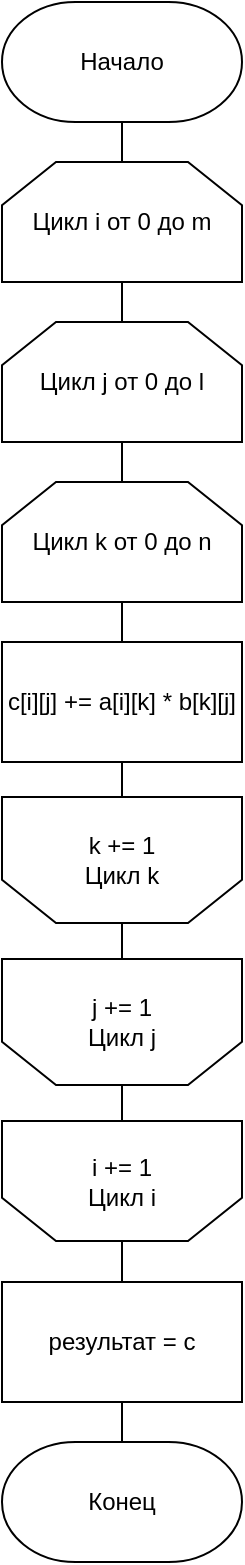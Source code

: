 <mxfile version="11.3.0" type="device" pages="5"><diagram id="vc14F8oyOFTREYLATLyw" name="Page-1"><mxGraphModel dx="1088" dy="771" grid="1" gridSize="10" guides="1" tooltips="1" connect="1" arrows="1" fold="1" page="1" pageScale="1" pageWidth="850" pageHeight="1100" math="0" shadow="0"><root><mxCell id="0"/><mxCell id="1" parent="0"/><mxCell id="3fXTgpEZ_ACCjhVkw5EI-9" style="edgeStyle=orthogonalEdgeStyle;rounded=0;orthogonalLoop=1;jettySize=auto;html=1;entryX=0.5;entryY=0;entryDx=0;entryDy=0;endArrow=none;endFill=0;" parent="1" source="KFCvKu-Nt3kzkuG9zlkp-1" target="3fXTgpEZ_ACCjhVkw5EI-8" edge="1"><mxGeometry relative="1" as="geometry"/></mxCell><mxCell id="KFCvKu-Nt3kzkuG9zlkp-1" value="Начало" style="strokeWidth=1;html=1;shape=mxgraph.flowchart.terminator;whiteSpace=wrap;" parent="1" vertex="1"><mxGeometry x="40" y="20" width="120" height="60" as="geometry"/></mxCell><mxCell id="3fXTgpEZ_ACCjhVkw5EI-24" style="edgeStyle=orthogonalEdgeStyle;rounded=0;orthogonalLoop=1;jettySize=auto;html=1;entryX=0.5;entryY=1;entryDx=0;entryDy=0;endArrow=none;endFill=0;" parent="1" source="3fXTgpEZ_ACCjhVkw5EI-1" target="3fXTgpEZ_ACCjhVkw5EI-16" edge="1"><mxGeometry relative="1" as="geometry"/></mxCell><mxCell id="3fXTgpEZ_ACCjhVkw5EI-1" value="&lt;div&gt;k += 1&lt;/div&gt;&lt;div&gt;Цикл k&lt;br&gt;&lt;/div&gt;" style="shape=loopLimit;align=center;rotation=90;horizontal=0;verticalAlign=middle;fontSize=12;html=1;whiteSpace=wrap;direction=south;size=27;arcSize=25;rounded=0;" parent="1" vertex="1"><mxGeometry x="68.5" y="389" width="63" height="120" as="geometry"/></mxCell><mxCell id="3fXTgpEZ_ACCjhVkw5EI-12" style="edgeStyle=orthogonalEdgeStyle;rounded=0;orthogonalLoop=1;jettySize=auto;html=1;entryX=0.5;entryY=0;entryDx=0;entryDy=0;endArrow=none;endFill=0;" parent="1" source="3fXTgpEZ_ACCjhVkw5EI-8" target="3fXTgpEZ_ACCjhVkw5EI-10" edge="1"><mxGeometry relative="1" as="geometry"/></mxCell><mxCell id="3fXTgpEZ_ACCjhVkw5EI-8" value="Цикл i от 0 до m" style="shape=loopLimit;whiteSpace=wrap;html=1;size=27;arcSize=25;" parent="1" vertex="1"><mxGeometry x="40" y="100" width="120" height="60" as="geometry"/></mxCell><mxCell id="3fXTgpEZ_ACCjhVkw5EI-13" style="edgeStyle=orthogonalEdgeStyle;rounded=0;orthogonalLoop=1;jettySize=auto;html=1;entryX=0.5;entryY=0;entryDx=0;entryDy=0;endArrow=none;endFill=0;" parent="1" source="3fXTgpEZ_ACCjhVkw5EI-10" target="3fXTgpEZ_ACCjhVkw5EI-11" edge="1"><mxGeometry relative="1" as="geometry"/></mxCell><mxCell id="3fXTgpEZ_ACCjhVkw5EI-10" value="Цикл j от 0 до l" style="shape=loopLimit;whiteSpace=wrap;html=1;size=27;arcSize=25;" parent="1" vertex="1"><mxGeometry x="40" y="180" width="120" height="60" as="geometry"/></mxCell><mxCell id="3fXTgpEZ_ACCjhVkw5EI-15" style="edgeStyle=orthogonalEdgeStyle;rounded=0;orthogonalLoop=1;jettySize=auto;html=1;entryX=0.5;entryY=0;entryDx=0;entryDy=0;endArrow=none;endFill=0;" parent="1" source="3fXTgpEZ_ACCjhVkw5EI-11" target="3fXTgpEZ_ACCjhVkw5EI-14" edge="1"><mxGeometry relative="1" as="geometry"/></mxCell><mxCell id="3fXTgpEZ_ACCjhVkw5EI-11" value="Цикл k от 0 до n" style="shape=loopLimit;whiteSpace=wrap;html=1;size=27;arcSize=25;" parent="1" vertex="1"><mxGeometry x="40" y="260" width="120" height="60" as="geometry"/></mxCell><mxCell id="3fXTgpEZ_ACCjhVkw5EI-14" value="c[i][j] += a[i][k] * b[k][j]" style="rounded=0;whiteSpace=wrap;html=1;shadow=0;strokeWidth=1;" parent="1" vertex="1"><mxGeometry x="40" y="340" width="120" height="60" as="geometry"/></mxCell><mxCell id="3fXTgpEZ_ACCjhVkw5EI-25" style="edgeStyle=orthogonalEdgeStyle;rounded=0;orthogonalLoop=1;jettySize=auto;html=1;entryX=0.5;entryY=1;entryDx=0;entryDy=0;endArrow=none;endFill=0;" parent="1" source="3fXTgpEZ_ACCjhVkw5EI-16" target="3fXTgpEZ_ACCjhVkw5EI-17" edge="1"><mxGeometry relative="1" as="geometry"/></mxCell><mxCell id="3fXTgpEZ_ACCjhVkw5EI-16" value="&lt;div&gt;j += 1&lt;/div&gt;&lt;div&gt;Цикл j&lt;br&gt;&lt;/div&gt;" style="shape=loopLimit;align=center;rotation=90;horizontal=0;verticalAlign=middle;fontSize=12;html=1;whiteSpace=wrap;direction=south;size=27;arcSize=25;rounded=0;" parent="1" vertex="1"><mxGeometry x="68.5" y="470" width="63" height="120" as="geometry"/></mxCell><mxCell id="3fXTgpEZ_ACCjhVkw5EI-28" style="edgeStyle=orthogonalEdgeStyle;rounded=0;orthogonalLoop=1;jettySize=auto;html=1;endArrow=none;endFill=0;" parent="1" source="3fXTgpEZ_ACCjhVkw5EI-17" edge="1"><mxGeometry relative="1" as="geometry"><mxPoint x="100" y="650" as="targetPoint"/></mxGeometry></mxCell><mxCell id="3fXTgpEZ_ACCjhVkw5EI-17" value="&lt;div&gt;i += 1&lt;/div&gt;&lt;div&gt;Цикл i&lt;br&gt;&lt;/div&gt;" style="shape=loopLimit;align=center;rotation=90;horizontal=0;verticalAlign=middle;fontSize=12;html=1;whiteSpace=wrap;direction=south;size=27;arcSize=25;rounded=0;" parent="1" vertex="1"><mxGeometry x="70" y="549.5" width="60" height="120" as="geometry"/></mxCell><mxCell id="3fXTgpEZ_ACCjhVkw5EI-23" style="edgeStyle=orthogonalEdgeStyle;rounded=0;orthogonalLoop=1;jettySize=auto;html=1;entryX=0.5;entryY=1;entryDx=0;entryDy=0;endArrow=none;endFill=0;exitX=0.5;exitY=1;exitDx=0;exitDy=0;" parent="1" source="3fXTgpEZ_ACCjhVkw5EI-14" target="3fXTgpEZ_ACCjhVkw5EI-1" edge="1"><mxGeometry relative="1" as="geometry"><mxPoint x="210" y="330" as="sourcePoint"/><mxPoint x="110.111" y="350" as="targetPoint"/></mxGeometry></mxCell><mxCell id="3fXTgpEZ_ACCjhVkw5EI-30" style="edgeStyle=orthogonalEdgeStyle;rounded=0;orthogonalLoop=1;jettySize=auto;html=1;entryX=0.5;entryY=0;entryDx=0;entryDy=0;entryPerimeter=0;endArrow=none;endFill=0;" parent="1" source="3fXTgpEZ_ACCjhVkw5EI-26" target="3fXTgpEZ_ACCjhVkw5EI-29" edge="1"><mxGeometry relative="1" as="geometry"/></mxCell><mxCell id="3fXTgpEZ_ACCjhVkw5EI-26" value="результат = c" style="rounded=0;whiteSpace=wrap;html=1;shadow=0;strokeWidth=1;" parent="1" vertex="1"><mxGeometry x="40" y="660" width="120" height="60" as="geometry"/></mxCell><mxCell id="3fXTgpEZ_ACCjhVkw5EI-29" value="Конец" style="strokeWidth=1;html=1;shape=mxgraph.flowchart.terminator;whiteSpace=wrap;" parent="1" vertex="1"><mxGeometry x="40" y="740" width="120" height="60" as="geometry"/></mxCell></root></mxGraphModel></diagram><diagram id="vKNtUaRj4AGtK91HfqHS" name="Page-2"><mxGraphModel dx="1408" dy="775" grid="1" gridSize="10" guides="1" tooltips="1" connect="1" arrows="1" fold="1" page="1" pageScale="1" pageWidth="850" pageHeight="1100" math="0" shadow="0"><root><mxCell id="XwoJUOEWn7gIpP8NCXeL-0"/><mxCell id="XwoJUOEWn7gIpP8NCXeL-1" parent="XwoJUOEWn7gIpP8NCXeL-0"/><mxCell id="XwoJUOEWn7gIpP8NCXeL-4" style="edgeStyle=orthogonalEdgeStyle;rounded=0;orthogonalLoop=1;jettySize=auto;html=1;entryX=0.5;entryY=0;entryDx=0;entryDy=0;endArrow=none;endFill=0;" parent="XwoJUOEWn7gIpP8NCXeL-1" source="XwoJUOEWn7gIpP8NCXeL-2" target="XwoJUOEWn7gIpP8NCXeL-3" edge="1"><mxGeometry relative="1" as="geometry"/></mxCell><mxCell id="XwoJUOEWn7gIpP8NCXeL-2" value="Начало" style="strokeWidth=1;html=1;shape=mxgraph.flowchart.terminator;whiteSpace=wrap;" parent="XwoJUOEWn7gIpP8NCXeL-1" vertex="1"><mxGeometry x="40" y="20" width="120" height="60" as="geometry"/></mxCell><mxCell id="xb84-nMvv7gPw6MKkTD5-2" style="edgeStyle=orthogonalEdgeStyle;rounded=0;orthogonalLoop=1;jettySize=auto;html=1;entryX=0.5;entryY=0;entryDx=0;entryDy=0;endArrow=none;endFill=0;" parent="XwoJUOEWn7gIpP8NCXeL-1" source="XwoJUOEWn7gIpP8NCXeL-3" target="W1esCvxXo2mYOKRMmpQE-0" edge="1"><mxGeometry relative="1" as="geometry"/></mxCell><mxCell id="XwoJUOEWn7gIpP8NCXeL-3" value="mulH, mulV - массивы нулей длины m и l соотв." style="rounded=0;whiteSpace=wrap;html=1;shadow=0;strokeWidth=1;" parent="XwoJUOEWn7gIpP8NCXeL-1" vertex="1"><mxGeometry x="40" y="100" width="120" height="60" as="geometry"/></mxCell><mxCell id="xb84-nMvv7gPw6MKkTD5-3" style="edgeStyle=orthogonalEdgeStyle;rounded=0;orthogonalLoop=1;jettySize=auto;html=1;entryX=0.5;entryY=0;entryDx=0;entryDy=0;endArrow=none;endFill=0;" parent="XwoJUOEWn7gIpP8NCXeL-1" source="W1esCvxXo2mYOKRMmpQE-0" target="W1esCvxXo2mYOKRMmpQE-1" edge="1"><mxGeometry relative="1" as="geometry"/></mxCell><mxCell id="W1esCvxXo2mYOKRMmpQE-0" value="Цикл i от 0 до m" style="shape=loopLimit;whiteSpace=wrap;html=1;size=27;arcSize=25;" parent="XwoJUOEWn7gIpP8NCXeL-1" vertex="1"><mxGeometry x="40" y="180" width="120" height="60" as="geometry"/></mxCell><mxCell id="xb84-nMvv7gPw6MKkTD5-4" style="edgeStyle=orthogonalEdgeStyle;rounded=0;orthogonalLoop=1;jettySize=auto;html=1;entryX=0.5;entryY=0;entryDx=0;entryDy=0;endArrow=none;endFill=0;" parent="XwoJUOEWn7gIpP8NCXeL-1" source="W1esCvxXo2mYOKRMmpQE-1" target="W1esCvxXo2mYOKRMmpQE-2" edge="1"><mxGeometry relative="1" as="geometry"/></mxCell><mxCell id="W1esCvxXo2mYOKRMmpQE-1" value="Цикл j от 0 до n / 2" style="shape=loopLimit;whiteSpace=wrap;html=1;size=27;arcSize=25;" parent="XwoJUOEWn7gIpP8NCXeL-1" vertex="1"><mxGeometry x="40" y="260" width="120" height="60" as="geometry"/></mxCell><mxCell id="xb84-nMvv7gPw6MKkTD5-5" style="edgeStyle=orthogonalEdgeStyle;rounded=0;orthogonalLoop=1;jettySize=auto;html=1;entryX=0.5;entryY=1;entryDx=0;entryDy=0;endArrow=none;endFill=0;" parent="XwoJUOEWn7gIpP8NCXeL-1" source="W1esCvxXo2mYOKRMmpQE-2" target="xb84-nMvv7gPw6MKkTD5-0" edge="1"><mxGeometry relative="1" as="geometry"/></mxCell><mxCell id="W1esCvxXo2mYOKRMmpQE-2" value="mulH[i] += a[i][j * 2] * a[i][j * 2 + 1]" style="rounded=0;whiteSpace=wrap;html=1;shadow=0;strokeWidth=1;" parent="XwoJUOEWn7gIpP8NCXeL-1" vertex="1"><mxGeometry x="40" y="340" width="120" height="60" as="geometry"/></mxCell><mxCell id="xb84-nMvv7gPw6MKkTD5-6" style="edgeStyle=orthogonalEdgeStyle;rounded=0;orthogonalLoop=1;jettySize=auto;html=1;entryX=0.5;entryY=1;entryDx=0;entryDy=0;endArrow=none;endFill=0;" parent="XwoJUOEWn7gIpP8NCXeL-1" source="xb84-nMvv7gPw6MKkTD5-0" target="xb84-nMvv7gPw6MKkTD5-1" edge="1"><mxGeometry relative="1" as="geometry"/></mxCell><mxCell id="xb84-nMvv7gPw6MKkTD5-0" value="&lt;div&gt;j += 1&lt;/div&gt;&lt;div&gt;Цикл j&lt;br&gt;&lt;/div&gt;" style="shape=loopLimit;align=center;rotation=90;horizontal=0;verticalAlign=middle;fontSize=12;html=1;whiteSpace=wrap;direction=south;size=27;arcSize=25;rounded=0;" parent="XwoJUOEWn7gIpP8NCXeL-1" vertex="1"><mxGeometry x="68.5" y="389" width="63" height="120" as="geometry"/></mxCell><mxCell id="xb84-nMvv7gPw6MKkTD5-8" style="edgeStyle=orthogonalEdgeStyle;rounded=0;orthogonalLoop=1;jettySize=auto;html=1;entryX=0.5;entryY=0;entryDx=0;entryDy=0;entryPerimeter=0;endArrow=none;endFill=0;" parent="XwoJUOEWn7gIpP8NCXeL-1" source="xb84-nMvv7gPw6MKkTD5-1" target="xb84-nMvv7gPw6MKkTD5-7" edge="1"><mxGeometry relative="1" as="geometry"/></mxCell><mxCell id="xb84-nMvv7gPw6MKkTD5-1" value="&lt;div&gt;i += 1&lt;/div&gt;&lt;div&gt;Цикл i&lt;br&gt;&lt;/div&gt;" style="shape=loopLimit;align=center;rotation=90;horizontal=0;verticalAlign=middle;fontSize=12;html=1;whiteSpace=wrap;direction=south;size=27;arcSize=25;rounded=0;" parent="XwoJUOEWn7gIpP8NCXeL-1" vertex="1"><mxGeometry x="68.5" y="470" width="63" height="120" as="geometry"/></mxCell><mxCell id="xb84-nMvv7gPw6MKkTD5-7" value="A" style="strokeWidth=1;html=1;shape=mxgraph.flowchart.start_2;whiteSpace=wrap;shadow=0;" parent="XwoJUOEWn7gIpP8NCXeL-1" vertex="1"><mxGeometry x="85" y="580" width="30" height="30" as="geometry"/></mxCell><mxCell id="xb84-nMvv7gPw6MKkTD5-20" style="edgeStyle=orthogonalEdgeStyle;rounded=0;orthogonalLoop=1;jettySize=auto;html=1;entryX=0.5;entryY=0;entryDx=0;entryDy=0;endArrow=none;endFill=0;" parent="XwoJUOEWn7gIpP8NCXeL-1" source="xb84-nMvv7gPw6MKkTD5-9" target="xb84-nMvv7gPw6MKkTD5-12" edge="1"><mxGeometry relative="1" as="geometry"/></mxCell><mxCell id="xb84-nMvv7gPw6MKkTD5-9" value="A" style="strokeWidth=1;html=1;shape=mxgraph.flowchart.start_2;whiteSpace=wrap;shadow=0;" parent="XwoJUOEWn7gIpP8NCXeL-1" vertex="1"><mxGeometry x="225" y="20" width="30" height="30" as="geometry"/></mxCell><mxCell id="xb84-nMvv7gPw6MKkTD5-11" style="edgeStyle=orthogonalEdgeStyle;rounded=0;orthogonalLoop=1;jettySize=auto;html=1;entryX=0.5;entryY=0;entryDx=0;entryDy=0;endArrow=none;endFill=0;" parent="XwoJUOEWn7gIpP8NCXeL-1" source="xb84-nMvv7gPw6MKkTD5-12" target="xb84-nMvv7gPw6MKkTD5-14" edge="1"><mxGeometry relative="1" as="geometry"/></mxCell><mxCell id="xb84-nMvv7gPw6MKkTD5-12" value="Цикл i от 0 до l" style="shape=loopLimit;whiteSpace=wrap;html=1;size=27;arcSize=25;" parent="XwoJUOEWn7gIpP8NCXeL-1" vertex="1"><mxGeometry x="180" y="70" width="120" height="60" as="geometry"/></mxCell><mxCell id="xb84-nMvv7gPw6MKkTD5-13" style="edgeStyle=orthogonalEdgeStyle;rounded=0;orthogonalLoop=1;jettySize=auto;html=1;entryX=0.5;entryY=0;entryDx=0;entryDy=0;endArrow=none;endFill=0;" parent="XwoJUOEWn7gIpP8NCXeL-1" source="xb84-nMvv7gPw6MKkTD5-14" target="xb84-nMvv7gPw6MKkTD5-16" edge="1"><mxGeometry relative="1" as="geometry"/></mxCell><mxCell id="xb84-nMvv7gPw6MKkTD5-14" value="Цикл j от 0 до n / 2" style="shape=loopLimit;whiteSpace=wrap;html=1;size=27;arcSize=25;" parent="XwoJUOEWn7gIpP8NCXeL-1" vertex="1"><mxGeometry x="180" y="150" width="120" height="60" as="geometry"/></mxCell><mxCell id="xb84-nMvv7gPw6MKkTD5-15" style="edgeStyle=orthogonalEdgeStyle;rounded=0;orthogonalLoop=1;jettySize=auto;html=1;entryX=0.5;entryY=1;entryDx=0;entryDy=0;endArrow=none;endFill=0;" parent="XwoJUOEWn7gIpP8NCXeL-1" source="xb84-nMvv7gPw6MKkTD5-16" target="xb84-nMvv7gPw6MKkTD5-18" edge="1"><mxGeometry relative="1" as="geometry"/></mxCell><mxCell id="xb84-nMvv7gPw6MKkTD5-16" value="mulV[i] += b[j * 2][i] * b[j * 2 + 1][i]" style="rounded=0;whiteSpace=wrap;html=1;shadow=0;strokeWidth=1;" parent="XwoJUOEWn7gIpP8NCXeL-1" vertex="1"><mxGeometry x="180" y="230" width="120" height="60" as="geometry"/></mxCell><mxCell id="xb84-nMvv7gPw6MKkTD5-17" style="edgeStyle=orthogonalEdgeStyle;rounded=0;orthogonalLoop=1;jettySize=auto;html=1;entryX=0.5;entryY=1;entryDx=0;entryDy=0;endArrow=none;endFill=0;" parent="XwoJUOEWn7gIpP8NCXeL-1" source="xb84-nMvv7gPw6MKkTD5-18" target="xb84-nMvv7gPw6MKkTD5-19" edge="1"><mxGeometry relative="1" as="geometry"/></mxCell><mxCell id="xb84-nMvv7gPw6MKkTD5-18" value="&lt;div&gt;j += 1&lt;/div&gt;&lt;div&gt;Цикл j&lt;br&gt;&lt;/div&gt;" style="shape=loopLimit;align=center;rotation=90;horizontal=0;verticalAlign=middle;fontSize=12;html=1;whiteSpace=wrap;direction=south;size=27;arcSize=25;rounded=0;" parent="XwoJUOEWn7gIpP8NCXeL-1" vertex="1"><mxGeometry x="208.5" y="279" width="63" height="120" as="geometry"/></mxCell><mxCell id="xb84-nMvv7gPw6MKkTD5-22" style="edgeStyle=orthogonalEdgeStyle;rounded=0;orthogonalLoop=1;jettySize=auto;html=1;entryX=0.5;entryY=0;entryDx=0;entryDy=0;entryPerimeter=0;endArrow=none;endFill=0;" parent="XwoJUOEWn7gIpP8NCXeL-1" source="xb84-nMvv7gPw6MKkTD5-19" target="xb84-nMvv7gPw6MKkTD5-21" edge="1"><mxGeometry relative="1" as="geometry"/></mxCell><mxCell id="xb84-nMvv7gPw6MKkTD5-19" value="&lt;div&gt;i += 1&lt;/div&gt;&lt;div&gt;Цикл i&lt;br&gt;&lt;/div&gt;" style="shape=loopLimit;align=center;rotation=90;horizontal=0;verticalAlign=middle;fontSize=12;html=1;whiteSpace=wrap;direction=south;size=27;arcSize=25;rounded=0;" parent="XwoJUOEWn7gIpP8NCXeL-1" vertex="1"><mxGeometry x="208.5" y="360" width="63" height="120" as="geometry"/></mxCell><mxCell id="xb84-nMvv7gPw6MKkTD5-21" value="B" style="strokeWidth=1;html=1;shape=mxgraph.flowchart.start_2;whiteSpace=wrap;shadow=0;" parent="XwoJUOEWn7gIpP8NCXeL-1" vertex="1"><mxGeometry x="225" y="470" width="30" height="30" as="geometry"/></mxCell><mxCell id="xb84-nMvv7gPw6MKkTD5-30" style="edgeStyle=orthogonalEdgeStyle;rounded=0;orthogonalLoop=1;jettySize=auto;html=1;endArrow=none;endFill=0;" parent="XwoJUOEWn7gIpP8NCXeL-1" source="xb84-nMvv7gPw6MKkTD5-23" edge="1"><mxGeometry relative="1" as="geometry"><mxPoint x="390" y="60" as="targetPoint"/></mxGeometry></mxCell><mxCell id="xb84-nMvv7gPw6MKkTD5-23" value="B" style="strokeWidth=1;html=1;shape=mxgraph.flowchart.start_2;whiteSpace=wrap;shadow=0;" parent="XwoJUOEWn7gIpP8NCXeL-1" vertex="1"><mxGeometry x="375" y="20" width="30" height="30" as="geometry"/></mxCell><mxCell id="xb84-nMvv7gPw6MKkTD5-25" style="edgeStyle=orthogonalEdgeStyle;rounded=0;orthogonalLoop=1;jettySize=auto;html=1;entryX=0.5;entryY=0;entryDx=0;entryDy=0;endArrow=none;endFill=0;" parent="XwoJUOEWn7gIpP8NCXeL-1" source="xb84-nMvv7gPw6MKkTD5-26" target="xb84-nMvv7gPw6MKkTD5-28" edge="1"><mxGeometry relative="1" as="geometry"/></mxCell><mxCell id="xb84-nMvv7gPw6MKkTD5-26" value="Цикл i от 0 до m" style="shape=loopLimit;whiteSpace=wrap;html=1;size=27;arcSize=25;" parent="XwoJUOEWn7gIpP8NCXeL-1" vertex="1"><mxGeometry x="330" y="70" width="120" height="60" as="geometry"/></mxCell><mxCell id="xb84-nMvv7gPw6MKkTD5-27" style="edgeStyle=orthogonalEdgeStyle;rounded=0;orthogonalLoop=1;jettySize=auto;html=1;entryX=0.5;entryY=0;entryDx=0;entryDy=0;endArrow=none;endFill=0;" parent="XwoJUOEWn7gIpP8NCXeL-1" source="xb84-nMvv7gPw6MKkTD5-28" target="xb84-nMvv7gPw6MKkTD5-29" edge="1"><mxGeometry relative="1" as="geometry"/></mxCell><mxCell id="xb84-nMvv7gPw6MKkTD5-28" value="Цикл j от 0 до l" style="shape=loopLimit;whiteSpace=wrap;html=1;size=27;arcSize=25;" parent="XwoJUOEWn7gIpP8NCXeL-1" vertex="1"><mxGeometry x="330" y="150" width="120" height="60" as="geometry"/></mxCell><mxCell id="OvFG7XqxwnNbNHN9ZpxF-7" style="edgeStyle=orthogonalEdgeStyle;rounded=0;orthogonalLoop=1;jettySize=auto;html=1;entryX=0.494;entryY=-0.055;entryDx=0;entryDy=0;entryPerimeter=0;endArrow=none;endFill=0;" parent="XwoJUOEWn7gIpP8NCXeL-1" source="xb84-nMvv7gPw6MKkTD5-29" target="OvFG7XqxwnNbNHN9ZpxF-0" edge="1"><mxGeometry relative="1" as="geometry"/></mxCell><mxCell id="xb84-nMvv7gPw6MKkTD5-29" value="c[i][j] =&amp;nbsp;&lt;span&gt;-&lt;/span&gt;&lt;span&gt; &lt;/span&gt;&lt;span&gt;mulH[i]&lt;/span&gt;&lt;span&gt; &lt;/span&gt;&lt;span&gt;-&lt;/span&gt;&lt;span&gt; &lt;/span&gt;&lt;span&gt;mulV[j]&lt;/span&gt;" style="rounded=0;whiteSpace=wrap;html=1;shadow=0;strokeWidth=1;" parent="XwoJUOEWn7gIpP8NCXeL-1" vertex="1"><mxGeometry x="330" y="230" width="120" height="60" as="geometry"/></mxCell><mxCell id="OvFG7XqxwnNbNHN9ZpxF-8" style="edgeStyle=orthogonalEdgeStyle;rounded=0;orthogonalLoop=1;jettySize=auto;html=1;entryX=0.5;entryY=0;entryDx=0;entryDy=0;endArrow=none;endFill=0;" parent="XwoJUOEWn7gIpP8NCXeL-1" source="OvFG7XqxwnNbNHN9ZpxF-0" target="OvFG7XqxwnNbNHN9ZpxF-2" edge="1"><mxGeometry relative="1" as="geometry"/></mxCell><mxCell id="OvFG7XqxwnNbNHN9ZpxF-0" value="Цикл k от 0 до&amp;nbsp; &amp;nbsp; &amp;nbsp; &amp;nbsp; &amp;nbsp;(n / 2 - 1)" style="shape=loopLimit;whiteSpace=wrap;html=1;size=27;arcSize=25;" parent="XwoJUOEWn7gIpP8NCXeL-1" vertex="1"><mxGeometry x="330" y="310" width="120" height="60" as="geometry"/></mxCell><mxCell id="OvFG7XqxwnNbNHN9ZpxF-10" style="edgeStyle=orthogonalEdgeStyle;rounded=0;orthogonalLoop=1;jettySize=auto;html=1;entryX=0.5;entryY=1;entryDx=0;entryDy=0;endArrow=none;endFill=0;" parent="XwoJUOEWn7gIpP8NCXeL-1" source="OvFG7XqxwnNbNHN9ZpxF-1" target="OvFG7XqxwnNbNHN9ZpxF-3" edge="1"><mxGeometry relative="1" as="geometry"/></mxCell><mxCell id="OvFG7XqxwnNbNHN9ZpxF-1" value="c[i][j] = tmp" style="rounded=0;whiteSpace=wrap;html=1;shadow=0;strokeWidth=1;" parent="XwoJUOEWn7gIpP8NCXeL-1" vertex="1"><mxGeometry x="330" y="470" width="120" height="60" as="geometry"/></mxCell><mxCell id="OvFG7XqxwnNbNHN9ZpxF-9" style="edgeStyle=orthogonalEdgeStyle;rounded=0;orthogonalLoop=1;jettySize=auto;html=1;entryX=0.5;entryY=0;entryDx=0;entryDy=0;endArrow=none;endFill=0;" parent="XwoJUOEWn7gIpP8NCXeL-1" source="OvFG7XqxwnNbNHN9ZpxF-2" target="OvFG7XqxwnNbNHN9ZpxF-1" edge="1"><mxGeometry relative="1" as="geometry"/></mxCell><mxCell id="OvFG7XqxwnNbNHN9ZpxF-2" value="tmp = c[i][j] + (a[i][k*2]+b[k*2+1][j])*(a[i][k*2+1]+b[k*2][j])" style="rounded=0;whiteSpace=wrap;html=1;shadow=0;strokeWidth=1;" parent="XwoJUOEWn7gIpP8NCXeL-1" vertex="1"><mxGeometry x="330" y="389" width="120" height="60" as="geometry"/></mxCell><mxCell id="OvFG7XqxwnNbNHN9ZpxF-11" style="edgeStyle=orthogonalEdgeStyle;rounded=0;orthogonalLoop=1;jettySize=auto;html=1;entryX=0.5;entryY=1;entryDx=0;entryDy=0;endArrow=none;endFill=0;" parent="XwoJUOEWn7gIpP8NCXeL-1" source="OvFG7XqxwnNbNHN9ZpxF-3" target="OvFG7XqxwnNbNHN9ZpxF-4" edge="1"><mxGeometry relative="1" as="geometry"/></mxCell><mxCell id="OvFG7XqxwnNbNHN9ZpxF-3" value="&lt;div&gt;k += 1&lt;/div&gt;&lt;div&gt;Цикл k&lt;br&gt;&lt;/div&gt;" style="shape=loopLimit;align=center;rotation=90;horizontal=0;verticalAlign=middle;fontSize=12;html=1;whiteSpace=wrap;direction=south;size=27;arcSize=25;rounded=0;" parent="XwoJUOEWn7gIpP8NCXeL-1" vertex="1"><mxGeometry x="358.5" y="520" width="63" height="120" as="geometry"/></mxCell><mxCell id="OvFG7XqxwnNbNHN9ZpxF-12" style="edgeStyle=orthogonalEdgeStyle;rounded=0;orthogonalLoop=1;jettySize=auto;html=1;entryX=0.5;entryY=1;entryDx=0;entryDy=0;endArrow=none;endFill=0;" parent="XwoJUOEWn7gIpP8NCXeL-1" source="OvFG7XqxwnNbNHN9ZpxF-4" target="OvFG7XqxwnNbNHN9ZpxF-5" edge="1"><mxGeometry relative="1" as="geometry"/></mxCell><mxCell id="OvFG7XqxwnNbNHN9ZpxF-4" value="&lt;div&gt;j += 1&lt;/div&gt;&lt;div&gt;Цикл j&lt;br&gt;&lt;/div&gt;" style="shape=loopLimit;align=center;rotation=90;horizontal=0;verticalAlign=middle;fontSize=12;html=1;whiteSpace=wrap;direction=south;size=27;arcSize=25;rounded=0;" parent="XwoJUOEWn7gIpP8NCXeL-1" vertex="1"><mxGeometry x="360" y="600" width="63" height="120" as="geometry"/></mxCell><mxCell id="OvFG7XqxwnNbNHN9ZpxF-14" style="edgeStyle=orthogonalEdgeStyle;rounded=0;orthogonalLoop=1;jettySize=auto;html=1;entryX=0.554;entryY=-0.065;entryDx=0;entryDy=0;entryPerimeter=0;endArrow=none;endFill=0;" parent="XwoJUOEWn7gIpP8NCXeL-1" source="OvFG7XqxwnNbNHN9ZpxF-5" target="OvFG7XqxwnNbNHN9ZpxF-13" edge="1"><mxGeometry relative="1" as="geometry"/></mxCell><mxCell id="OvFG7XqxwnNbNHN9ZpxF-5" value="&lt;div&gt;i += 1&lt;/div&gt;&lt;div&gt;Цикл i&lt;br&gt;&lt;/div&gt;" style="shape=loopLimit;align=center;rotation=90;horizontal=0;verticalAlign=middle;fontSize=12;html=1;whiteSpace=wrap;direction=south;size=27;arcSize=25;rounded=0;" parent="XwoJUOEWn7gIpP8NCXeL-1" vertex="1"><mxGeometry x="362" y="680" width="63" height="120" as="geometry"/></mxCell><mxCell id="OvFG7XqxwnNbNHN9ZpxF-13" value="C" style="strokeWidth=1;html=1;shape=mxgraph.flowchart.start_2;whiteSpace=wrap;shadow=0;" parent="XwoJUOEWn7gIpP8NCXeL-1" vertex="1"><mxGeometry x="378.5" y="790" width="30" height="30" as="geometry"/></mxCell><mxCell id="OvFG7XqxwnNbNHN9ZpxF-18" style="edgeStyle=orthogonalEdgeStyle;rounded=0;orthogonalLoop=1;jettySize=auto;html=1;entryX=0.5;entryY=0;entryDx=0;entryDy=0;entryPerimeter=0;endArrow=none;endFill=0;" parent="XwoJUOEWn7gIpP8NCXeL-1" source="OvFG7XqxwnNbNHN9ZpxF-15" target="OvFG7XqxwnNbNHN9ZpxF-17" edge="1"><mxGeometry relative="1" as="geometry"/></mxCell><mxCell id="OvFG7XqxwnNbNHN9ZpxF-15" value="C" style="strokeWidth=1;html=1;shape=mxgraph.flowchart.start_2;whiteSpace=wrap;shadow=0;" parent="XwoJUOEWn7gIpP8NCXeL-1" vertex="1"><mxGeometry x="515" y="20" width="30" height="30" as="geometry"/></mxCell><mxCell id="OvFG7XqxwnNbNHN9ZpxF-21" style="edgeStyle=orthogonalEdgeStyle;rounded=0;orthogonalLoop=1;jettySize=auto;html=1;entryX=0.5;entryY=0;entryDx=0;entryDy=0;endArrow=none;endFill=0;exitX=1;exitY=0.5;exitDx=0;exitDy=0;exitPerimeter=0;" parent="XwoJUOEWn7gIpP8NCXeL-1" source="OvFG7XqxwnNbNHN9ZpxF-17" target="OvFG7XqxwnNbNHN9ZpxF-20" edge="1"><mxGeometry relative="1" as="geometry"/></mxCell><mxCell id="kdaaJN40lp-KSZLvZ2QS-3" style="edgeStyle=orthogonalEdgeStyle;rounded=0;orthogonalLoop=1;jettySize=auto;html=1;endArrow=none;endFill=0;exitX=0;exitY=0.5;exitDx=0;exitDy=0;exitPerimeter=0;" parent="XwoJUOEWn7gIpP8NCXeL-1" source="OvFG7XqxwnNbNHN9ZpxF-17" edge="1"><mxGeometry relative="1" as="geometry"><mxPoint x="530" y="620" as="targetPoint"/><Array as="points"><mxPoint x="460" y="100"/><mxPoint x="460" y="620"/></Array></mxGeometry></mxCell><mxCell id="OvFG7XqxwnNbNHN9ZpxF-17" value="n % 2 == 1" style="strokeWidth=1;html=1;shape=mxgraph.flowchart.decision;whiteSpace=wrap;shadow=0;" parent="XwoJUOEWn7gIpP8NCXeL-1" vertex="1"><mxGeometry x="470" y="70" width="120" height="60" as="geometry"/></mxCell><mxCell id="OvFG7XqxwnNbNHN9ZpxF-27" style="edgeStyle=orthogonalEdgeStyle;rounded=0;orthogonalLoop=1;jettySize=auto;html=1;endArrow=none;endFill=0;" parent="XwoJUOEWn7gIpP8NCXeL-1" source="OvFG7XqxwnNbNHN9ZpxF-19" edge="1"><mxGeometry relative="1" as="geometry"><mxPoint x="620" y="300" as="targetPoint"/></mxGeometry></mxCell><mxCell id="OvFG7XqxwnNbNHN9ZpxF-19" value="Цикл j от 0 до l" style="shape=loopLimit;whiteSpace=wrap;html=1;size=27;arcSize=25;" parent="XwoJUOEWn7gIpP8NCXeL-1" vertex="1"><mxGeometry x="560" y="230" width="120" height="60" as="geometry"/></mxCell><mxCell id="OvFG7XqxwnNbNHN9ZpxF-22" style="edgeStyle=orthogonalEdgeStyle;rounded=0;orthogonalLoop=1;jettySize=auto;html=1;entryX=0.5;entryY=0;entryDx=0;entryDy=0;endArrow=none;endFill=0;" parent="XwoJUOEWn7gIpP8NCXeL-1" source="OvFG7XqxwnNbNHN9ZpxF-20" target="OvFG7XqxwnNbNHN9ZpxF-19" edge="1"><mxGeometry relative="1" as="geometry"/></mxCell><mxCell id="OvFG7XqxwnNbNHN9ZpxF-20" value="Цикл i от 0 до m" style="shape=loopLimit;whiteSpace=wrap;html=1;size=27;arcSize=25;" parent="XwoJUOEWn7gIpP8NCXeL-1" vertex="1"><mxGeometry x="560" y="150" width="120" height="60" as="geometry"/></mxCell><mxCell id="OvFG7XqxwnNbNHN9ZpxF-29" style="edgeStyle=orthogonalEdgeStyle;rounded=0;orthogonalLoop=1;jettySize=auto;html=1;entryX=0.5;entryY=1;entryDx=0;entryDy=0;endArrow=none;endFill=0;" parent="XwoJUOEWn7gIpP8NCXeL-1" source="OvFG7XqxwnNbNHN9ZpxF-23" target="OvFG7XqxwnNbNHN9ZpxF-25" edge="1"><mxGeometry relative="1" as="geometry"/></mxCell><mxCell id="OvFG7XqxwnNbNHN9ZpxF-23" value="c[i][j] = tmp" style="rounded=0;whiteSpace=wrap;html=1;shadow=0;strokeWidth=1;" parent="XwoJUOEWn7gIpP8NCXeL-1" vertex="1"><mxGeometry x="560" y="390" width="120" height="60" as="geometry"/></mxCell><mxCell id="OvFG7XqxwnNbNHN9ZpxF-28" style="edgeStyle=orthogonalEdgeStyle;rounded=0;orthogonalLoop=1;jettySize=auto;html=1;entryX=0.5;entryY=0;entryDx=0;entryDy=0;endArrow=none;endFill=0;" parent="XwoJUOEWn7gIpP8NCXeL-1" source="OvFG7XqxwnNbNHN9ZpxF-24" target="OvFG7XqxwnNbNHN9ZpxF-23" edge="1"><mxGeometry relative="1" as="geometry"/></mxCell><mxCell id="OvFG7XqxwnNbNHN9ZpxF-24" value="tmp = c[i][j] + a[i][n-1] * b[n-1][j]" style="rounded=0;whiteSpace=wrap;html=1;shadow=0;strokeWidth=1;" parent="XwoJUOEWn7gIpP8NCXeL-1" vertex="1"><mxGeometry x="560" y="310" width="120" height="60" as="geometry"/></mxCell><mxCell id="OvFG7XqxwnNbNHN9ZpxF-30" style="edgeStyle=orthogonalEdgeStyle;rounded=0;orthogonalLoop=1;jettySize=auto;html=1;entryX=0.528;entryY=1.021;entryDx=0;entryDy=0;entryPerimeter=0;endArrow=none;endFill=0;" parent="XwoJUOEWn7gIpP8NCXeL-1" source="OvFG7XqxwnNbNHN9ZpxF-25" target="OvFG7XqxwnNbNHN9ZpxF-26" edge="1"><mxGeometry relative="1" as="geometry"/></mxCell><mxCell id="OvFG7XqxwnNbNHN9ZpxF-25" value="&lt;div&gt;j += 1&lt;/div&gt;&lt;div&gt;Цикл j&lt;br&gt;&lt;/div&gt;" style="shape=loopLimit;align=center;rotation=90;horizontal=0;verticalAlign=middle;fontSize=12;html=1;whiteSpace=wrap;direction=south;size=27;arcSize=25;rounded=0;" parent="XwoJUOEWn7gIpP8NCXeL-1" vertex="1"><mxGeometry x="588.5" y="440" width="63" height="120" as="geometry"/></mxCell><mxCell id="kdaaJN40lp-KSZLvZ2QS-2" style="edgeStyle=orthogonalEdgeStyle;rounded=0;orthogonalLoop=1;jettySize=auto;html=1;entryX=0.5;entryY=0;entryDx=0;entryDy=0;endArrow=classic;endFill=1;exitX=0.5;exitY=0;exitDx=0;exitDy=0;" parent="XwoJUOEWn7gIpP8NCXeL-1" source="OvFG7XqxwnNbNHN9ZpxF-26" target="OvFG7XqxwnNbNHN9ZpxF-31" edge="1"><mxGeometry relative="1" as="geometry"><Array as="points"><mxPoint x="621" y="620"/><mxPoint x="530" y="620"/></Array></mxGeometry></mxCell><mxCell id="OvFG7XqxwnNbNHN9ZpxF-26" value="&lt;div&gt;i += 1&lt;/div&gt;&lt;div&gt;Цикл i&lt;br&gt;&lt;/div&gt;" style="shape=loopLimit;align=center;rotation=90;horizontal=0;verticalAlign=middle;fontSize=12;html=1;whiteSpace=wrap;direction=south;size=27;arcSize=25;rounded=0;" parent="XwoJUOEWn7gIpP8NCXeL-1" vertex="1"><mxGeometry x="590" y="520" width="63" height="120" as="geometry"/></mxCell><mxCell id="kdaaJN40lp-KSZLvZ2QS-1" style="edgeStyle=orthogonalEdgeStyle;rounded=0;orthogonalLoop=1;jettySize=auto;html=1;entryX=0.5;entryY=0;entryDx=0;entryDy=0;entryPerimeter=0;endArrow=none;endFill=0;" parent="XwoJUOEWn7gIpP8NCXeL-1" source="OvFG7XqxwnNbNHN9ZpxF-31" target="kdaaJN40lp-KSZLvZ2QS-0" edge="1"><mxGeometry relative="1" as="geometry"/></mxCell><mxCell id="OvFG7XqxwnNbNHN9ZpxF-31" value="результат = c" style="rounded=0;whiteSpace=wrap;html=1;shadow=0;strokeWidth=1;" parent="XwoJUOEWn7gIpP8NCXeL-1" vertex="1"><mxGeometry x="470" y="630" width="120" height="60" as="geometry"/></mxCell><mxCell id="kdaaJN40lp-KSZLvZ2QS-0" value="Конец" style="strokeWidth=1;html=1;shape=mxgraph.flowchart.terminator;whiteSpace=wrap;" parent="XwoJUOEWn7gIpP8NCXeL-1" vertex="1"><mxGeometry x="470" y="710" width="120" height="60" as="geometry"/></mxCell></root></mxGraphModel></diagram><diagram id="4Me2r4poaeB0IW5na3er" name="Page-3"><mxGraphModel dx="1408" dy="775" grid="1" gridSize="10" guides="1" tooltips="1" connect="1" arrows="1" fold="1" page="1" pageScale="1" pageWidth="850" pageHeight="1100" math="0" shadow="0"><root><mxCell id="YswRuQZU_zzuG8SWS-11-0"/><mxCell id="YswRuQZU_zzuG8SWS-11-1" parent="YswRuQZU_zzuG8SWS-11-0"/><mxCell id="mIyWnxtRGMxgvStDqTd4-0" style="edgeStyle=orthogonalEdgeStyle;rounded=0;orthogonalLoop=1;jettySize=auto;html=1;entryX=0.5;entryY=0;entryDx=0;entryDy=0;endArrow=none;endFill=0;" parent="YswRuQZU_zzuG8SWS-11-1" source="mIyWnxtRGMxgvStDqTd4-1" target="mIyWnxtRGMxgvStDqTd4-3" edge="1"><mxGeometry relative="1" as="geometry"/></mxCell><mxCell id="mIyWnxtRGMxgvStDqTd4-1" value="Начало" style="strokeWidth=1;html=1;shape=mxgraph.flowchart.terminator;whiteSpace=wrap;" parent="YswRuQZU_zzuG8SWS-11-1" vertex="1"><mxGeometry x="40" y="20" width="120" height="60" as="geometry"/></mxCell><mxCell id="mIyWnxtRGMxgvStDqTd4-72" style="edgeStyle=orthogonalEdgeStyle;rounded=0;orthogonalLoop=1;jettySize=auto;html=1;entryX=0.5;entryY=0;entryDx=0;entryDy=0;endArrow=none;endFill=0;" parent="YswRuQZU_zzuG8SWS-11-1" source="mIyWnxtRGMxgvStDqTd4-3" target="mIyWnxtRGMxgvStDqTd4-69" edge="1"><mxGeometry relative="1" as="geometry"/></mxCell><mxCell id="mIyWnxtRGMxgvStDqTd4-3" value="mulH, mulV - массивы нулей длины m и l соотв." style="rounded=0;whiteSpace=wrap;html=1;shadow=0;strokeWidth=1;" parent="YswRuQZU_zzuG8SWS-11-1" vertex="1"><mxGeometry x="40" y="100" width="120" height="60" as="geometry"/></mxCell><mxCell id="mIyWnxtRGMxgvStDqTd4-4" style="edgeStyle=orthogonalEdgeStyle;rounded=0;orthogonalLoop=1;jettySize=auto;html=1;entryX=0.5;entryY=0;entryDx=0;entryDy=0;endArrow=none;endFill=0;" parent="YswRuQZU_zzuG8SWS-11-1" source="mIyWnxtRGMxgvStDqTd4-5" target="mIyWnxtRGMxgvStDqTd4-7" edge="1"><mxGeometry relative="1" as="geometry"/></mxCell><mxCell id="mIyWnxtRGMxgvStDqTd4-5" value="Цикл i от 0 до m" style="shape=loopLimit;whiteSpace=wrap;html=1;size=27;arcSize=25;" parent="YswRuQZU_zzuG8SWS-11-1" vertex="1"><mxGeometry x="40" y="260" width="120" height="60" as="geometry"/></mxCell><mxCell id="mIyWnxtRGMxgvStDqTd4-6" style="edgeStyle=orthogonalEdgeStyle;rounded=0;orthogonalLoop=1;jettySize=auto;html=1;entryX=0.5;entryY=0;entryDx=0;entryDy=0;endArrow=none;endFill=0;" parent="YswRuQZU_zzuG8SWS-11-1" source="mIyWnxtRGMxgvStDqTd4-7" target="mIyWnxtRGMxgvStDqTd4-9" edge="1"><mxGeometry relative="1" as="geometry"/></mxCell><mxCell id="mIyWnxtRGMxgvStDqTd4-7" value="Цикл j от 0 до (n - cols1Mod2)" style="shape=loopLimit;whiteSpace=wrap;html=1;size=27;arcSize=25;" parent="YswRuQZU_zzuG8SWS-11-1" vertex="1"><mxGeometry x="40" y="340" width="120" height="60" as="geometry"/></mxCell><mxCell id="mIyWnxtRGMxgvStDqTd4-8" style="edgeStyle=orthogonalEdgeStyle;rounded=0;orthogonalLoop=1;jettySize=auto;html=1;entryX=0.5;entryY=1;entryDx=0;entryDy=0;endArrow=none;endFill=0;" parent="YswRuQZU_zzuG8SWS-11-1" source="mIyWnxtRGMxgvStDqTd4-9" target="mIyWnxtRGMxgvStDqTd4-11" edge="1"><mxGeometry relative="1" as="geometry"/></mxCell><mxCell id="mIyWnxtRGMxgvStDqTd4-9" value="mulH[i] += a[i][j] *&amp;nbsp; &amp;nbsp; &amp;nbsp;a[i][j + 1]" style="rounded=0;whiteSpace=wrap;html=1;shadow=0;strokeWidth=1;" parent="YswRuQZU_zzuG8SWS-11-1" vertex="1"><mxGeometry x="40" y="420" width="120" height="60" as="geometry"/></mxCell><mxCell id="mIyWnxtRGMxgvStDqTd4-10" style="edgeStyle=orthogonalEdgeStyle;rounded=0;orthogonalLoop=1;jettySize=auto;html=1;entryX=0.5;entryY=1;entryDx=0;entryDy=0;endArrow=none;endFill=0;" parent="YswRuQZU_zzuG8SWS-11-1" source="mIyWnxtRGMxgvStDqTd4-11" target="mIyWnxtRGMxgvStDqTd4-13" edge="1"><mxGeometry relative="1" as="geometry"/></mxCell><mxCell id="mIyWnxtRGMxgvStDqTd4-11" value="&lt;div&gt;j += 2&lt;/div&gt;&lt;div&gt;Цикл i&lt;br&gt;&lt;/div&gt;" style="shape=loopLimit;align=center;rotation=90;horizontal=0;verticalAlign=middle;fontSize=12;html=1;whiteSpace=wrap;direction=south;size=27;arcSize=25;rounded=0;" parent="YswRuQZU_zzuG8SWS-11-1" vertex="1"><mxGeometry x="70" y="470" width="63" height="120" as="geometry"/></mxCell><mxCell id="mIyWnxtRGMxgvStDqTd4-12" style="edgeStyle=orthogonalEdgeStyle;rounded=0;orthogonalLoop=1;jettySize=auto;html=1;entryX=0.5;entryY=0;entryDx=0;entryDy=0;entryPerimeter=0;endArrow=none;endFill=0;" parent="YswRuQZU_zzuG8SWS-11-1" source="mIyWnxtRGMxgvStDqTd4-13" target="mIyWnxtRGMxgvStDqTd4-14" edge="1"><mxGeometry relative="1" as="geometry"/></mxCell><mxCell id="mIyWnxtRGMxgvStDqTd4-13" value="&lt;div&gt;i += 1&lt;/div&gt;&lt;div&gt;Цикл i&lt;br&gt;&lt;/div&gt;" style="shape=loopLimit;align=center;rotation=90;horizontal=0;verticalAlign=middle;fontSize=12;html=1;whiteSpace=wrap;direction=south;size=27;arcSize=25;rounded=0;" parent="YswRuQZU_zzuG8SWS-11-1" vertex="1"><mxGeometry x="70" y="550" width="63" height="120" as="geometry"/></mxCell><mxCell id="mIyWnxtRGMxgvStDqTd4-14" value="A" style="strokeWidth=1;html=1;shape=mxgraph.flowchart.start_2;whiteSpace=wrap;shadow=0;" parent="YswRuQZU_zzuG8SWS-11-1" vertex="1"><mxGeometry x="86.5" y="655" width="30" height="30" as="geometry"/></mxCell><mxCell id="mIyWnxtRGMxgvStDqTd4-15" style="edgeStyle=orthogonalEdgeStyle;rounded=0;orthogonalLoop=1;jettySize=auto;html=1;entryX=0.5;entryY=0;entryDx=0;entryDy=0;endArrow=none;endFill=0;" parent="YswRuQZU_zzuG8SWS-11-1" source="mIyWnxtRGMxgvStDqTd4-16" target="mIyWnxtRGMxgvStDqTd4-18" edge="1"><mxGeometry relative="1" as="geometry"/></mxCell><mxCell id="mIyWnxtRGMxgvStDqTd4-16" value="A" style="strokeWidth=1;html=1;shape=mxgraph.flowchart.start_2;whiteSpace=wrap;shadow=0;" parent="YswRuQZU_zzuG8SWS-11-1" vertex="1"><mxGeometry x="225" y="20" width="30" height="30" as="geometry"/></mxCell><mxCell id="mIyWnxtRGMxgvStDqTd4-17" style="edgeStyle=orthogonalEdgeStyle;rounded=0;orthogonalLoop=1;jettySize=auto;html=1;entryX=0.5;entryY=0;entryDx=0;entryDy=0;endArrow=none;endFill=0;" parent="YswRuQZU_zzuG8SWS-11-1" source="mIyWnxtRGMxgvStDqTd4-18" target="mIyWnxtRGMxgvStDqTd4-20" edge="1"><mxGeometry relative="1" as="geometry"/></mxCell><mxCell id="mIyWnxtRGMxgvStDqTd4-18" value="Цикл i от 0 до l" style="shape=loopLimit;whiteSpace=wrap;html=1;size=27;arcSize=25;" parent="YswRuQZU_zzuG8SWS-11-1" vertex="1"><mxGeometry x="180" y="70" width="120" height="60" as="geometry"/></mxCell><mxCell id="mIyWnxtRGMxgvStDqTd4-19" style="edgeStyle=orthogonalEdgeStyle;rounded=0;orthogonalLoop=1;jettySize=auto;html=1;entryX=0.5;entryY=0;entryDx=0;entryDy=0;endArrow=none;endFill=0;" parent="YswRuQZU_zzuG8SWS-11-1" source="mIyWnxtRGMxgvStDqTd4-20" target="mIyWnxtRGMxgvStDqTd4-22" edge="1"><mxGeometry relative="1" as="geometry"/></mxCell><mxCell id="mIyWnxtRGMxgvStDqTd4-20" value="Цикл j от 0 до (n - cols1Mod2)" style="shape=loopLimit;whiteSpace=wrap;html=1;size=27;arcSize=25;" parent="YswRuQZU_zzuG8SWS-11-1" vertex="1"><mxGeometry x="180" y="150" width="120" height="60" as="geometry"/></mxCell><mxCell id="mIyWnxtRGMxgvStDqTd4-21" style="edgeStyle=orthogonalEdgeStyle;rounded=0;orthogonalLoop=1;jettySize=auto;html=1;entryX=0.5;entryY=1;entryDx=0;entryDy=0;endArrow=none;endFill=0;" parent="YswRuQZU_zzuG8SWS-11-1" source="mIyWnxtRGMxgvStDqTd4-22" target="mIyWnxtRGMxgvStDqTd4-24" edge="1"><mxGeometry relative="1" as="geometry"/></mxCell><mxCell id="mIyWnxtRGMxgvStDqTd4-22" value="mulV[i] += b[j][i] &lt;br&gt;* b[j + 1][i]" style="rounded=0;whiteSpace=wrap;html=1;shadow=0;strokeWidth=1;" parent="YswRuQZU_zzuG8SWS-11-1" vertex="1"><mxGeometry x="180" y="230" width="120" height="60" as="geometry"/></mxCell><mxCell id="mIyWnxtRGMxgvStDqTd4-23" style="edgeStyle=orthogonalEdgeStyle;rounded=0;orthogonalLoop=1;jettySize=auto;html=1;entryX=0.5;entryY=1;entryDx=0;entryDy=0;endArrow=none;endFill=0;" parent="YswRuQZU_zzuG8SWS-11-1" source="mIyWnxtRGMxgvStDqTd4-24" target="mIyWnxtRGMxgvStDqTd4-26" edge="1"><mxGeometry relative="1" as="geometry"/></mxCell><mxCell id="mIyWnxtRGMxgvStDqTd4-24" value="&lt;div&gt;j += 2&lt;/div&gt;&lt;div&gt;Цикл j&lt;br&gt;&lt;/div&gt;" style="shape=loopLimit;align=center;rotation=90;horizontal=0;verticalAlign=middle;fontSize=12;html=1;whiteSpace=wrap;direction=south;size=27;arcSize=25;rounded=0;" parent="YswRuQZU_zzuG8SWS-11-1" vertex="1"><mxGeometry x="208.5" y="279" width="63" height="120" as="geometry"/></mxCell><mxCell id="mIyWnxtRGMxgvStDqTd4-25" style="edgeStyle=orthogonalEdgeStyle;rounded=0;orthogonalLoop=1;jettySize=auto;html=1;entryX=0.5;entryY=0;entryDx=0;entryDy=0;entryPerimeter=0;endArrow=none;endFill=0;" parent="YswRuQZU_zzuG8SWS-11-1" source="mIyWnxtRGMxgvStDqTd4-26" target="mIyWnxtRGMxgvStDqTd4-27" edge="1"><mxGeometry relative="1" as="geometry"/></mxCell><mxCell id="mIyWnxtRGMxgvStDqTd4-26" value="&lt;div&gt;i += 1&lt;/div&gt;&lt;div&gt;Цикл i&lt;br&gt;&lt;/div&gt;" style="shape=loopLimit;align=center;rotation=90;horizontal=0;verticalAlign=middle;fontSize=12;html=1;whiteSpace=wrap;direction=south;size=27;arcSize=25;rounded=0;" parent="YswRuQZU_zzuG8SWS-11-1" vertex="1"><mxGeometry x="208.5" y="360" width="63" height="120" as="geometry"/></mxCell><mxCell id="mIyWnxtRGMxgvStDqTd4-27" value="B" style="strokeWidth=1;html=1;shape=mxgraph.flowchart.start_2;whiteSpace=wrap;shadow=0;" parent="YswRuQZU_zzuG8SWS-11-1" vertex="1"><mxGeometry x="225" y="470" width="30" height="30" as="geometry"/></mxCell><mxCell id="mIyWnxtRGMxgvStDqTd4-28" style="edgeStyle=orthogonalEdgeStyle;rounded=0;orthogonalLoop=1;jettySize=auto;html=1;endArrow=none;endFill=0;" parent="YswRuQZU_zzuG8SWS-11-1" source="mIyWnxtRGMxgvStDqTd4-29" edge="1"><mxGeometry relative="1" as="geometry"><mxPoint x="390" y="60" as="targetPoint"/></mxGeometry></mxCell><mxCell id="mIyWnxtRGMxgvStDqTd4-29" value="B" style="strokeWidth=1;html=1;shape=mxgraph.flowchart.start_2;whiteSpace=wrap;shadow=0;" parent="YswRuQZU_zzuG8SWS-11-1" vertex="1"><mxGeometry x="375" y="20" width="30" height="30" as="geometry"/></mxCell><mxCell id="mIyWnxtRGMxgvStDqTd4-30" style="edgeStyle=orthogonalEdgeStyle;rounded=0;orthogonalLoop=1;jettySize=auto;html=1;entryX=0.5;entryY=0;entryDx=0;entryDy=0;endArrow=none;endFill=0;" parent="YswRuQZU_zzuG8SWS-11-1" source="mIyWnxtRGMxgvStDqTd4-31" target="mIyWnxtRGMxgvStDqTd4-33" edge="1"><mxGeometry relative="1" as="geometry"/></mxCell><mxCell id="mIyWnxtRGMxgvStDqTd4-31" value="Цикл i от 0 до m" style="shape=loopLimit;whiteSpace=wrap;html=1;size=27;arcSize=25;" parent="YswRuQZU_zzuG8SWS-11-1" vertex="1"><mxGeometry x="330" y="70" width="120" height="60" as="geometry"/></mxCell><mxCell id="mIyWnxtRGMxgvStDqTd4-32" style="edgeStyle=orthogonalEdgeStyle;rounded=0;orthogonalLoop=1;jettySize=auto;html=1;entryX=0.5;entryY=0;entryDx=0;entryDy=0;endArrow=none;endFill=0;" parent="YswRuQZU_zzuG8SWS-11-1" source="mIyWnxtRGMxgvStDqTd4-33" target="mIyWnxtRGMxgvStDqTd4-35" edge="1"><mxGeometry relative="1" as="geometry"/></mxCell><mxCell id="mIyWnxtRGMxgvStDqTd4-33" value="Цикл j от 0 до l" style="shape=loopLimit;whiteSpace=wrap;html=1;size=27;arcSize=25;" parent="YswRuQZU_zzuG8SWS-11-1" vertex="1"><mxGeometry x="330" y="150" width="120" height="60" as="geometry"/></mxCell><mxCell id="mIyWnxtRGMxgvStDqTd4-34" style="edgeStyle=orthogonalEdgeStyle;rounded=0;orthogonalLoop=1;jettySize=auto;html=1;entryX=0.494;entryY=-0.055;entryDx=0;entryDy=0;entryPerimeter=0;endArrow=none;endFill=0;" parent="YswRuQZU_zzuG8SWS-11-1" source="mIyWnxtRGMxgvStDqTd4-35" target="mIyWnxtRGMxgvStDqTd4-37" edge="1"><mxGeometry relative="1" as="geometry"/></mxCell><mxCell id="mIyWnxtRGMxgvStDqTd4-35" value="buff =&amp;nbsp; &amp;nbsp;&lt;span&gt;-&lt;/span&gt;&lt;span&gt;&amp;nbsp;(&lt;/span&gt;&lt;span&gt;mulH[i]&lt;/span&gt;&lt;span&gt;&amp;nbsp;+&lt;/span&gt;&lt;span&gt;&amp;nbsp;&lt;/span&gt;&lt;span&gt;mulV[j])&lt;/span&gt;" style="rounded=0;whiteSpace=wrap;html=1;shadow=0;strokeWidth=1;" parent="YswRuQZU_zzuG8SWS-11-1" vertex="1"><mxGeometry x="329" y="230" width="120" height="60" as="geometry"/></mxCell><mxCell id="mIyWnxtRGMxgvStDqTd4-36" style="edgeStyle=orthogonalEdgeStyle;rounded=0;orthogonalLoop=1;jettySize=auto;html=1;entryX=0.5;entryY=0;entryDx=0;entryDy=0;endArrow=none;endFill=0;" parent="YswRuQZU_zzuG8SWS-11-1" source="mIyWnxtRGMxgvStDqTd4-37" target="mIyWnxtRGMxgvStDqTd4-41" edge="1"><mxGeometry relative="1" as="geometry"/></mxCell><mxCell id="mIyWnxtRGMxgvStDqTd4-37" value="Цикл k от 0 до (n - cols1Mod2)" style="shape=loopLimit;whiteSpace=wrap;html=1;size=27;arcSize=25;" parent="YswRuQZU_zzuG8SWS-11-1" vertex="1"><mxGeometry x="330" y="310" width="120" height="60" as="geometry"/></mxCell><mxCell id="mIyWnxtRGMxgvStDqTd4-40" style="edgeStyle=orthogonalEdgeStyle;rounded=0;orthogonalLoop=1;jettySize=auto;html=1;entryX=0.5;entryY=0;entryDx=0;entryDy=0;endArrow=none;endFill=0;" parent="YswRuQZU_zzuG8SWS-11-1" source="mIyWnxtRGMxgvStDqTd4-41" edge="1"><mxGeometry relative="1" as="geometry"><mxPoint x="389.857" y="470.143" as="targetPoint"/></mxGeometry></mxCell><mxCell id="mIyWnxtRGMxgvStDqTd4-41" value="buff+=(a[i][k+1]+&amp;nbsp; &amp;nbsp; b[k][j])*(a[i][k]+&amp;nbsp; &amp;nbsp; b[k+1][j])" style="rounded=0;whiteSpace=wrap;html=1;shadow=0;strokeWidth=1;" parent="YswRuQZU_zzuG8SWS-11-1" vertex="1"><mxGeometry x="330" y="389" width="120" height="60" as="geometry"/></mxCell><mxCell id="t1_0f5Dk2yvBoH50gTNR-1" style="edgeStyle=orthogonalEdgeStyle;rounded=0;orthogonalLoop=1;jettySize=auto;html=1;entryX=0.536;entryY=0.011;entryDx=0;entryDy=0;entryPerimeter=0;endArrow=none;endFill=0;" parent="YswRuQZU_zzuG8SWS-11-1" source="mIyWnxtRGMxgvStDqTd4-43" target="t1_0f5Dk2yvBoH50gTNR-0" edge="1"><mxGeometry relative="1" as="geometry"/></mxCell><mxCell id="mIyWnxtRGMxgvStDqTd4-43" value="&lt;div&gt;k += 2&lt;/div&gt;&lt;div&gt;Цикл k&lt;br&gt;&lt;/div&gt;" style="shape=loopLimit;align=center;rotation=90;horizontal=0;verticalAlign=middle;fontSize=12;html=1;whiteSpace=wrap;direction=south;size=27;arcSize=25;rounded=0;" parent="YswRuQZU_zzuG8SWS-11-1" vertex="1"><mxGeometry x="358.5" y="440" width="63" height="120" as="geometry"/></mxCell><mxCell id="mIyWnxtRGMxgvStDqTd4-44" style="edgeStyle=orthogonalEdgeStyle;rounded=0;orthogonalLoop=1;jettySize=auto;html=1;entryX=0.5;entryY=1;entryDx=0;entryDy=0;endArrow=none;endFill=0;" parent="YswRuQZU_zzuG8SWS-11-1" source="mIyWnxtRGMxgvStDqTd4-45" target="mIyWnxtRGMxgvStDqTd4-47" edge="1"><mxGeometry relative="1" as="geometry"/></mxCell><mxCell id="t1_0f5Dk2yvBoH50gTNR-5" style="edgeStyle=orthogonalEdgeStyle;rounded=0;orthogonalLoop=1;jettySize=auto;html=1;endArrow=none;endFill=0;" parent="YswRuQZU_zzuG8SWS-11-1" source="mIyWnxtRGMxgvStDqTd4-45" edge="1"><mxGeometry relative="1" as="geometry"><mxPoint x="389" y="610" as="targetPoint"/></mxGeometry></mxCell><mxCell id="mIyWnxtRGMxgvStDqTd4-45" value="&lt;div&gt;j += 1&lt;/div&gt;&lt;div&gt;Цикл j&lt;br&gt;&lt;/div&gt;" style="shape=loopLimit;align=center;rotation=90;horizontal=0;verticalAlign=middle;fontSize=12;html=1;whiteSpace=wrap;direction=south;size=27;arcSize=25;rounded=0;" parent="YswRuQZU_zzuG8SWS-11-1" vertex="1"><mxGeometry x="357.5" y="600" width="63" height="120" as="geometry"/></mxCell><mxCell id="t1_0f5Dk2yvBoH50gTNR-6" style="edgeStyle=orthogonalEdgeStyle;rounded=0;orthogonalLoop=1;jettySize=auto;html=1;entryX=0.617;entryY=0;entryDx=0;entryDy=0;entryPerimeter=0;endArrow=none;endFill=0;" parent="YswRuQZU_zzuG8SWS-11-1" source="mIyWnxtRGMxgvStDqTd4-47" target="mIyWnxtRGMxgvStDqTd4-48" edge="1"><mxGeometry relative="1" as="geometry"/></mxCell><mxCell id="mIyWnxtRGMxgvStDqTd4-47" value="&lt;div&gt;i += 1&lt;/div&gt;&lt;div&gt;Цикл i&lt;br&gt;&lt;/div&gt;" style="shape=loopLimit;align=center;rotation=90;horizontal=0;verticalAlign=middle;fontSize=12;html=1;whiteSpace=wrap;direction=south;size=27;arcSize=25;rounded=0;" parent="YswRuQZU_zzuG8SWS-11-1" vertex="1"><mxGeometry x="362" y="680" width="63" height="120" as="geometry"/></mxCell><mxCell id="mIyWnxtRGMxgvStDqTd4-48" value="C" style="strokeWidth=1;html=1;shape=mxgraph.flowchart.start_2;whiteSpace=wrap;shadow=0;" parent="YswRuQZU_zzuG8SWS-11-1" vertex="1"><mxGeometry x="378.5" y="790" width="30" height="30" as="geometry"/></mxCell><mxCell id="mIyWnxtRGMxgvStDqTd4-49" style="edgeStyle=orthogonalEdgeStyle;rounded=0;orthogonalLoop=1;jettySize=auto;html=1;entryX=0.5;entryY=0;entryDx=0;entryDy=0;entryPerimeter=0;endArrow=none;endFill=0;" parent="YswRuQZU_zzuG8SWS-11-1" source="mIyWnxtRGMxgvStDqTd4-50" target="mIyWnxtRGMxgvStDqTd4-53" edge="1"><mxGeometry relative="1" as="geometry"/></mxCell><mxCell id="mIyWnxtRGMxgvStDqTd4-50" value="C" style="strokeWidth=1;html=1;shape=mxgraph.flowchart.start_2;whiteSpace=wrap;shadow=0;" parent="YswRuQZU_zzuG8SWS-11-1" vertex="1"><mxGeometry x="515" y="20" width="30" height="30" as="geometry"/></mxCell><mxCell id="mIyWnxtRGMxgvStDqTd4-51" style="edgeStyle=orthogonalEdgeStyle;rounded=0;orthogonalLoop=1;jettySize=auto;html=1;entryX=0.5;entryY=0;entryDx=0;entryDy=0;endArrow=none;endFill=0;exitX=1;exitY=0.5;exitDx=0;exitDy=0;exitPerimeter=0;" parent="YswRuQZU_zzuG8SWS-11-1" source="mIyWnxtRGMxgvStDqTd4-53" target="mIyWnxtRGMxgvStDqTd4-57" edge="1"><mxGeometry relative="1" as="geometry"/></mxCell><mxCell id="mIyWnxtRGMxgvStDqTd4-52" style="edgeStyle=orthogonalEdgeStyle;rounded=0;orthogonalLoop=1;jettySize=auto;html=1;endArrow=none;endFill=0;exitX=0;exitY=0.5;exitDx=0;exitDy=0;exitPerimeter=0;" parent="YswRuQZU_zzuG8SWS-11-1" source="mIyWnxtRGMxgvStDqTd4-53" edge="1"><mxGeometry relative="1" as="geometry"><mxPoint x="529.69" y="619.793" as="targetPoint"/><Array as="points"><mxPoint x="460" y="100"/><mxPoint x="460" y="620"/></Array></mxGeometry></mxCell><mxCell id="mIyWnxtRGMxgvStDqTd4-53" value="&lt;span&gt;cols1Mod2 == 1&lt;/span&gt;" style="strokeWidth=1;html=1;shape=mxgraph.flowchart.decision;whiteSpace=wrap;shadow=0;" parent="YswRuQZU_zzuG8SWS-11-1" vertex="1"><mxGeometry x="470" y="70" width="120" height="60" as="geometry"/></mxCell><mxCell id="mIyWnxtRGMxgvStDqTd4-54" style="edgeStyle=orthogonalEdgeStyle;rounded=0;orthogonalLoop=1;jettySize=auto;html=1;endArrow=none;endFill=0;" parent="YswRuQZU_zzuG8SWS-11-1" source="mIyWnxtRGMxgvStDqTd4-55" edge="1"><mxGeometry relative="1" as="geometry"><mxPoint x="620" y="300" as="targetPoint"/></mxGeometry></mxCell><mxCell id="mIyWnxtRGMxgvStDqTd4-55" value="Цикл j от 0 до l" style="shape=loopLimit;whiteSpace=wrap;html=1;size=27;arcSize=25;" parent="YswRuQZU_zzuG8SWS-11-1" vertex="1"><mxGeometry x="560" y="230" width="120" height="60" as="geometry"/></mxCell><mxCell id="mIyWnxtRGMxgvStDqTd4-56" style="edgeStyle=orthogonalEdgeStyle;rounded=0;orthogonalLoop=1;jettySize=auto;html=1;entryX=0.5;entryY=0;entryDx=0;entryDy=0;endArrow=none;endFill=0;" parent="YswRuQZU_zzuG8SWS-11-1" source="mIyWnxtRGMxgvStDqTd4-57" target="mIyWnxtRGMxgvStDqTd4-55" edge="1"><mxGeometry relative="1" as="geometry"/></mxCell><mxCell id="mIyWnxtRGMxgvStDqTd4-57" value="Цикл i от 0 до m" style="shape=loopLimit;whiteSpace=wrap;html=1;size=27;arcSize=25;" parent="YswRuQZU_zzuG8SWS-11-1" vertex="1"><mxGeometry x="560" y="150" width="120" height="60" as="geometry"/></mxCell><mxCell id="mIyWnxtRGMxgvStDqTd4-58" style="edgeStyle=orthogonalEdgeStyle;rounded=0;orthogonalLoop=1;jettySize=auto;html=1;entryX=0.5;entryY=1;entryDx=0;entryDy=0;endArrow=none;endFill=0;" parent="YswRuQZU_zzuG8SWS-11-1" source="mIyWnxtRGMxgvStDqTd4-59" target="mIyWnxtRGMxgvStDqTd4-63" edge="1"><mxGeometry relative="1" as="geometry"/></mxCell><mxCell id="mIyWnxtRGMxgvStDqTd4-59" value="c[i][j] = tmp" style="rounded=0;whiteSpace=wrap;html=1;shadow=0;strokeWidth=1;" parent="YswRuQZU_zzuG8SWS-11-1" vertex="1"><mxGeometry x="560" y="390" width="120" height="60" as="geometry"/></mxCell><mxCell id="mIyWnxtRGMxgvStDqTd4-60" style="edgeStyle=orthogonalEdgeStyle;rounded=0;orthogonalLoop=1;jettySize=auto;html=1;entryX=0.5;entryY=0;entryDx=0;entryDy=0;endArrow=none;endFill=0;" parent="YswRuQZU_zzuG8SWS-11-1" source="mIyWnxtRGMxgvStDqTd4-61" target="mIyWnxtRGMxgvStDqTd4-59" edge="1"><mxGeometry relative="1" as="geometry"/></mxCell><mxCell id="mIyWnxtRGMxgvStDqTd4-61" value="tmp = c[i][j] + a[i][n-1] * b[n-1][j]" style="rounded=0;whiteSpace=wrap;html=1;shadow=0;strokeWidth=1;" parent="YswRuQZU_zzuG8SWS-11-1" vertex="1"><mxGeometry x="560" y="310" width="120" height="60" as="geometry"/></mxCell><mxCell id="mIyWnxtRGMxgvStDqTd4-62" style="edgeStyle=orthogonalEdgeStyle;rounded=0;orthogonalLoop=1;jettySize=auto;html=1;entryX=0.528;entryY=1.021;entryDx=0;entryDy=0;entryPerimeter=0;endArrow=none;endFill=0;" parent="YswRuQZU_zzuG8SWS-11-1" source="mIyWnxtRGMxgvStDqTd4-63" target="mIyWnxtRGMxgvStDqTd4-65" edge="1"><mxGeometry relative="1" as="geometry"/></mxCell><mxCell id="mIyWnxtRGMxgvStDqTd4-63" value="&lt;div&gt;j += 1&lt;/div&gt;&lt;div&gt;Цикл j&lt;br&gt;&lt;/div&gt;" style="shape=loopLimit;align=center;rotation=90;horizontal=0;verticalAlign=middle;fontSize=12;html=1;whiteSpace=wrap;direction=south;size=27;arcSize=25;rounded=0;" parent="YswRuQZU_zzuG8SWS-11-1" vertex="1"><mxGeometry x="588.5" y="440" width="63" height="120" as="geometry"/></mxCell><mxCell id="mIyWnxtRGMxgvStDqTd4-64" style="edgeStyle=orthogonalEdgeStyle;rounded=0;orthogonalLoop=1;jettySize=auto;html=1;entryX=0.5;entryY=0;entryDx=0;entryDy=0;endArrow=classic;endFill=1;exitX=0.5;exitY=0;exitDx=0;exitDy=0;" parent="YswRuQZU_zzuG8SWS-11-1" source="mIyWnxtRGMxgvStDqTd4-65" target="mIyWnxtRGMxgvStDqTd4-67" edge="1"><mxGeometry relative="1" as="geometry"><Array as="points"><mxPoint x="621" y="620"/><mxPoint x="530" y="620"/></Array></mxGeometry></mxCell><mxCell id="mIyWnxtRGMxgvStDqTd4-65" value="&lt;div&gt;i += 1&lt;/div&gt;&lt;div&gt;Цикл i&lt;br&gt;&lt;/div&gt;" style="shape=loopLimit;align=center;rotation=90;horizontal=0;verticalAlign=middle;fontSize=12;html=1;whiteSpace=wrap;direction=south;size=27;arcSize=25;rounded=0;" parent="YswRuQZU_zzuG8SWS-11-1" vertex="1"><mxGeometry x="590" y="520" width="63" height="120" as="geometry"/></mxCell><mxCell id="mIyWnxtRGMxgvStDqTd4-66" style="edgeStyle=orthogonalEdgeStyle;rounded=0;orthogonalLoop=1;jettySize=auto;html=1;entryX=0.5;entryY=0;entryDx=0;entryDy=0;entryPerimeter=0;endArrow=none;endFill=0;" parent="YswRuQZU_zzuG8SWS-11-1" source="mIyWnxtRGMxgvStDqTd4-67" target="mIyWnxtRGMxgvStDqTd4-68" edge="1"><mxGeometry relative="1" as="geometry"/></mxCell><mxCell id="mIyWnxtRGMxgvStDqTd4-67" value="результат = c" style="rounded=0;whiteSpace=wrap;html=1;shadow=0;strokeWidth=1;" parent="YswRuQZU_zzuG8SWS-11-1" vertex="1"><mxGeometry x="470" y="630" width="120" height="60" as="geometry"/></mxCell><mxCell id="mIyWnxtRGMxgvStDqTd4-68" value="Конец" style="strokeWidth=1;html=1;shape=mxgraph.flowchart.terminator;whiteSpace=wrap;" parent="YswRuQZU_zzuG8SWS-11-1" vertex="1"><mxGeometry x="470" y="710" width="120" height="60" as="geometry"/></mxCell><mxCell id="mIyWnxtRGMxgvStDqTd4-74" style="edgeStyle=orthogonalEdgeStyle;rounded=0;orthogonalLoop=1;jettySize=auto;html=1;entryX=0.5;entryY=0;entryDx=0;entryDy=0;endArrow=none;endFill=0;" parent="YswRuQZU_zzuG8SWS-11-1" source="mIyWnxtRGMxgvStDqTd4-69" edge="1"><mxGeometry relative="1" as="geometry"><mxPoint x="100" y="260.048" as="targetPoint"/></mxGeometry></mxCell><mxCell id="mIyWnxtRGMxgvStDqTd4-69" value="&lt;span&gt;cols1Mod2&lt;/span&gt;&lt;span&gt; &lt;/span&gt;&lt;span&gt;=&lt;/span&gt;&lt;span&gt;&amp;nbsp;n&lt;/span&gt;&lt;span&gt;&amp;nbsp;&lt;/span&gt;&lt;span&gt;%&lt;/span&gt;&lt;span&gt; &lt;/span&gt;&lt;span&gt;2&lt;/span&gt;&lt;span&gt;&lt;br&gt;&lt;/span&gt;" style="rounded=0;whiteSpace=wrap;html=1;shadow=0;strokeWidth=1;" parent="YswRuQZU_zzuG8SWS-11-1" vertex="1"><mxGeometry x="40" y="180" width="120" height="60" as="geometry"/></mxCell><mxCell id="t1_0f5Dk2yvBoH50gTNR-0" value="c[i][j] = buff" style="rounded=0;whiteSpace=wrap;html=1;shadow=0;strokeWidth=1;" parent="YswRuQZU_zzuG8SWS-11-1" vertex="1"><mxGeometry x="329" y="549.5" width="120" height="60" as="geometry"/></mxCell></root></mxGraphModel></diagram><diagram id="7ROxu8-Oemx9a-3tO1Ws" name="Page-4"><mxGraphModel dx="670" dy="369" grid="1" gridSize="10" guides="1" tooltips="1" connect="1" arrows="1" fold="1" page="1" pageScale="1" pageWidth="850" pageHeight="1100" math="0" shadow="0"><root><mxCell id="Pdw47LykReba0dDkdKkk-0"/><mxCell id="Pdw47LykReba0dDkdKkk-1" parent="Pdw47LykReba0dDkdKkk-0"/><mxCell id="dIt8ucCdG88mIWR580ss-15" style="edgeStyle=orthogonalEdgeStyle;rounded=0;orthogonalLoop=1;jettySize=auto;html=1;entryX=0.5;entryY=0;entryDx=0;entryDy=0;endArrow=none;endFill=0;" edge="1" parent="Pdw47LykReba0dDkdKkk-1" source="dIt8ucCdG88mIWR580ss-0" target="dIt8ucCdG88mIWR580ss-1"><mxGeometry relative="1" as="geometry"/></mxCell><mxCell id="dIt8ucCdG88mIWR580ss-0" value="Начало" style="strokeWidth=1;html=1;shape=mxgraph.flowchart.terminator;whiteSpace=wrap;" vertex="1" parent="Pdw47LykReba0dDkdKkk-1"><mxGeometry x="40" y="20" width="120" height="60" as="geometry"/></mxCell><mxCell id="dIt8ucCdG88mIWR580ss-16" style="edgeStyle=orthogonalEdgeStyle;rounded=0;orthogonalLoop=1;jettySize=auto;html=1;entryX=0.461;entryY=0.018;entryDx=0;entryDy=0;entryPerimeter=0;endArrow=none;endFill=0;" edge="1" parent="Pdw47LykReba0dDkdKkk-1" source="dIt8ucCdG88mIWR580ss-1" target="dIt8ucCdG88mIWR580ss-2"><mxGeometry relative="1" as="geometry"/></mxCell><mxCell id="dIt8ucCdG88mIWR580ss-1" value="mulH, mulV - массивы нулей длины m и l соотв." style="rounded=0;whiteSpace=wrap;html=1;shadow=0;strokeWidth=1;" vertex="1" parent="Pdw47LykReba0dDkdKkk-1"><mxGeometry x="40" y="100" width="120" height="60" as="geometry"/></mxCell><mxCell id="dIt8ucCdG88mIWR580ss-18" style="edgeStyle=orthogonalEdgeStyle;rounded=0;orthogonalLoop=1;jettySize=auto;html=1;endArrow=none;endFill=0;" edge="1" parent="Pdw47LykReba0dDkdKkk-1" source="dIt8ucCdG88mIWR580ss-2"><mxGeometry relative="1" as="geometry"><mxPoint x="100" y="250" as="targetPoint"/></mxGeometry></mxCell><mxCell id="dIt8ucCdG88mIWR580ss-2" value="Цикл i от 0 до m" style="shape=loopLimit;whiteSpace=wrap;html=1;size=27;arcSize=25;" vertex="1" parent="Pdw47LykReba0dDkdKkk-1"><mxGeometry x="40" y="180" width="120" height="60" as="geometry"/></mxCell><mxCell id="dIt8ucCdG88mIWR580ss-3" value="Цикл j от 0 до n / 2" style="shape=loopLimit;whiteSpace=wrap;html=1;size=27;arcSize=25;" vertex="1" parent="Pdw47LykReba0dDkdKkk-1"><mxGeometry x="40" y="260" width="120" height="60" as="geometry"/></mxCell><mxCell id="dIt8ucCdG88mIWR580ss-19" value="" style="edgeStyle=orthogonalEdgeStyle;rounded=0;orthogonalLoop=1;jettySize=auto;html=1;endArrow=none;endFill=0;" edge="1" parent="Pdw47LykReba0dDkdKkk-1" source="dIt8ucCdG88mIWR580ss-4" target="dIt8ucCdG88mIWR580ss-3"><mxGeometry relative="1" as="geometry"/></mxCell><mxCell id="dIt8ucCdG88mIWR580ss-22" style="edgeStyle=orthogonalEdgeStyle;rounded=0;orthogonalLoop=1;jettySize=auto;html=1;entryX=0.5;entryY=1;entryDx=0;entryDy=0;endArrow=none;endFill=0;" edge="1" parent="Pdw47LykReba0dDkdKkk-1" source="dIt8ucCdG88mIWR580ss-4" target="dIt8ucCdG88mIWR580ss-5"><mxGeometry relative="1" as="geometry"/></mxCell><mxCell id="dIt8ucCdG88mIWR580ss-4" value="mulH[i] += a[i][j * 2] * a[i][j * 2 + 1]" style="rounded=0;whiteSpace=wrap;html=1;shadow=0;strokeWidth=1;" vertex="1" parent="Pdw47LykReba0dDkdKkk-1"><mxGeometry x="40" y="340" width="120" height="60" as="geometry"/></mxCell><mxCell id="dIt8ucCdG88mIWR580ss-23" style="edgeStyle=orthogonalEdgeStyle;rounded=0;orthogonalLoop=1;jettySize=auto;html=1;entryX=0.5;entryY=1;entryDx=0;entryDy=0;endArrow=none;endFill=0;" edge="1" parent="Pdw47LykReba0dDkdKkk-1" source="dIt8ucCdG88mIWR580ss-5" target="dIt8ucCdG88mIWR580ss-6"><mxGeometry relative="1" as="geometry"/></mxCell><mxCell id="dIt8ucCdG88mIWR580ss-5" value="&lt;div&gt;j += 1&lt;/div&gt;&lt;div&gt;Цикл j&lt;br&gt;&lt;/div&gt;" style="shape=loopLimit;align=center;rotation=90;horizontal=0;verticalAlign=middle;fontSize=12;html=1;whiteSpace=wrap;direction=south;size=27;arcSize=25;rounded=0;" vertex="1" parent="Pdw47LykReba0dDkdKkk-1"><mxGeometry x="68.5" y="389" width="63" height="120" as="geometry"/></mxCell><mxCell id="dIt8ucCdG88mIWR580ss-24" style="edgeStyle=orthogonalEdgeStyle;rounded=0;orthogonalLoop=1;jettySize=auto;html=1;endArrow=none;endFill=0;" edge="1" parent="Pdw47LykReba0dDkdKkk-1" source="dIt8ucCdG88mIWR580ss-6"><mxGeometry relative="1" as="geometry"><mxPoint x="100.0" y="570" as="targetPoint"/></mxGeometry></mxCell><mxCell id="dIt8ucCdG88mIWR580ss-6" value="&lt;div&gt;i += 1&lt;/div&gt;&lt;div&gt;Цикл i&lt;br&gt;&lt;/div&gt;" style="shape=loopLimit;align=center;rotation=90;horizontal=0;verticalAlign=middle;fontSize=12;html=1;whiteSpace=wrap;direction=south;size=27;arcSize=25;rounded=0;" vertex="1" parent="Pdw47LykReba0dDkdKkk-1"><mxGeometry x="68.5" y="470" width="63" height="120" as="geometry"/></mxCell><mxCell id="dIt8ucCdG88mIWR580ss-7" value="A" style="strokeWidth=1;html=1;shape=mxgraph.flowchart.start_2;whiteSpace=wrap;shadow=0;" vertex="1" parent="Pdw47LykReba0dDkdKkk-1"><mxGeometry x="85" y="580" width="30" height="30" as="geometry"/></mxCell><mxCell id="dIt8ucCdG88mIWR580ss-25" style="edgeStyle=orthogonalEdgeStyle;rounded=0;orthogonalLoop=1;jettySize=auto;html=1;entryX=0.5;entryY=0;entryDx=0;entryDy=0;endArrow=none;endFill=0;" edge="1" parent="Pdw47LykReba0dDkdKkk-1" source="dIt8ucCdG88mIWR580ss-8" target="dIt8ucCdG88mIWR580ss-9"><mxGeometry relative="1" as="geometry"/></mxCell><mxCell id="dIt8ucCdG88mIWR580ss-8" value="A" style="strokeWidth=1;html=1;shape=mxgraph.flowchart.start_2;whiteSpace=wrap;shadow=0;" vertex="1" parent="Pdw47LykReba0dDkdKkk-1"><mxGeometry x="225" y="20" width="30" height="30" as="geometry"/></mxCell><mxCell id="dIt8ucCdG88mIWR580ss-26" style="edgeStyle=orthogonalEdgeStyle;rounded=0;orthogonalLoop=1;jettySize=auto;html=1;entryX=0.5;entryY=0;entryDx=0;entryDy=0;endArrow=none;endFill=0;" edge="1" parent="Pdw47LykReba0dDkdKkk-1" source="dIt8ucCdG88mIWR580ss-9" target="dIt8ucCdG88mIWR580ss-10"><mxGeometry relative="1" as="geometry"/></mxCell><mxCell id="dIt8ucCdG88mIWR580ss-9" value="Цикл i от 0 до l" style="shape=loopLimit;whiteSpace=wrap;html=1;size=27;arcSize=25;" vertex="1" parent="Pdw47LykReba0dDkdKkk-1"><mxGeometry x="180" y="70" width="120" height="60" as="geometry"/></mxCell><mxCell id="dIt8ucCdG88mIWR580ss-27" style="edgeStyle=orthogonalEdgeStyle;rounded=0;orthogonalLoop=1;jettySize=auto;html=1;endArrow=none;endFill=0;" edge="1" parent="Pdw47LykReba0dDkdKkk-1" source="dIt8ucCdG88mIWR580ss-10"><mxGeometry relative="1" as="geometry"><mxPoint x="240" y="220" as="targetPoint"/></mxGeometry></mxCell><mxCell id="dIt8ucCdG88mIWR580ss-10" value="Цикл j от 0 до n / 2" style="shape=loopLimit;whiteSpace=wrap;html=1;size=27;arcSize=25;" vertex="1" parent="Pdw47LykReba0dDkdKkk-1"><mxGeometry x="180" y="150" width="120" height="60" as="geometry"/></mxCell><mxCell id="dIt8ucCdG88mIWR580ss-28" style="edgeStyle=orthogonalEdgeStyle;rounded=0;orthogonalLoop=1;jettySize=auto;html=1;entryX=0.5;entryY=1;entryDx=0;entryDy=0;endArrow=none;endFill=0;" edge="1" parent="Pdw47LykReba0dDkdKkk-1" source="dIt8ucCdG88mIWR580ss-11" target="dIt8ucCdG88mIWR580ss-12"><mxGeometry relative="1" as="geometry"/></mxCell><mxCell id="dIt8ucCdG88mIWR580ss-11" value="mulV[i] += b[j * 2][i] * b[j * 2 + 1][i]" style="rounded=0;whiteSpace=wrap;html=1;shadow=0;strokeWidth=1;" vertex="1" parent="Pdw47LykReba0dDkdKkk-1"><mxGeometry x="180" y="230" width="120" height="60" as="geometry"/></mxCell><mxCell id="dIt8ucCdG88mIWR580ss-29" style="edgeStyle=orthogonalEdgeStyle;rounded=0;orthogonalLoop=1;jettySize=auto;html=1;entryX=0.5;entryY=1;entryDx=0;entryDy=0;endArrow=none;endFill=0;" edge="1" parent="Pdw47LykReba0dDkdKkk-1" source="dIt8ucCdG88mIWR580ss-12" target="dIt8ucCdG88mIWR580ss-13"><mxGeometry relative="1" as="geometry"/></mxCell><mxCell id="dIt8ucCdG88mIWR580ss-12" value="&lt;div&gt;j += 1&lt;/div&gt;&lt;div&gt;Цикл j&lt;br&gt;&lt;/div&gt;" style="shape=loopLimit;align=center;rotation=90;horizontal=0;verticalAlign=middle;fontSize=12;html=1;whiteSpace=wrap;direction=south;size=27;arcSize=25;rounded=0;" vertex="1" parent="Pdw47LykReba0dDkdKkk-1"><mxGeometry x="208.5" y="279" width="63" height="120" as="geometry"/></mxCell><mxCell id="ghnf9H_ieNusClynM0lS-32" style="edgeStyle=orthogonalEdgeStyle;rounded=0;orthogonalLoop=1;jettySize=auto;html=1;endArrow=none;endFill=0;" edge="1" parent="Pdw47LykReba0dDkdKkk-1" source="dIt8ucCdG88mIWR580ss-13" target="ghnf9H_ieNusClynM0lS-28"><mxGeometry relative="1" as="geometry"/></mxCell><mxCell id="dIt8ucCdG88mIWR580ss-13" value="&lt;div&gt;i += 1&lt;/div&gt;&lt;div&gt;Цикл i&lt;br&gt;&lt;/div&gt;" style="shape=loopLimit;align=center;rotation=90;horizontal=0;verticalAlign=middle;fontSize=12;html=1;whiteSpace=wrap;direction=south;size=27;arcSize=25;rounded=0;" vertex="1" parent="Pdw47LykReba0dDkdKkk-1"><mxGeometry x="208.5" y="360" width="63" height="120" as="geometry"/></mxCell><mxCell id="ghnf9H_ieNusClynM0lS-2" style="edgeStyle=orthogonalEdgeStyle;rounded=0;orthogonalLoop=1;jettySize=auto;html=1;entryX=0.5;entryY=0;entryDx=0;entryDy=0;endArrow=none;endFill=0;" edge="1" parent="Pdw47LykReba0dDkdKkk-1" source="ghnf9H_ieNusClynM0lS-0"><mxGeometry relative="1" as="geometry"><mxPoint x="390" y="70.069" as="targetPoint"/></mxGeometry></mxCell><mxCell id="ghnf9H_ieNusClynM0lS-0" value="B" style="strokeWidth=1;html=1;shape=mxgraph.flowchart.start_2;whiteSpace=wrap;shadow=0;" vertex="1" parent="Pdw47LykReba0dDkdKkk-1"><mxGeometry x="375" y="20" width="30" height="30" as="geometry"/></mxCell><mxCell id="ghnf9H_ieNusClynM0lS-39" style="edgeStyle=orthogonalEdgeStyle;rounded=0;orthogonalLoop=1;jettySize=auto;html=1;entryX=0.5;entryY=0;entryDx=0;entryDy=0;endArrow=none;endFill=0;" edge="1" parent="Pdw47LykReba0dDkdKkk-1" source="ghnf9H_ieNusClynM0lS-9" target="ghnf9H_ieNusClynM0lS-11"><mxGeometry relative="1" as="geometry"/></mxCell><mxCell id="ghnf9H_ieNusClynM0lS-9" value="&lt;span&gt;from_i = 0, to_i = 0&lt;/span&gt;" style="rounded=0;whiteSpace=wrap;html=1;" vertex="1" parent="Pdw47LykReba0dDkdKkk-1"><mxGeometry x="330" y="70" width="120" height="60" as="geometry"/></mxCell><mxCell id="ghnf9H_ieNusClynM0lS-40" style="edgeStyle=orthogonalEdgeStyle;rounded=0;orthogonalLoop=1;jettySize=auto;html=1;entryX=0.5;entryY=0;entryDx=0;entryDy=0;endArrow=none;endFill=0;" edge="1" parent="Pdw47LykReba0dDkdKkk-1" source="ghnf9H_ieNusClynM0lS-11" target="ghnf9H_ieNusClynM0lS-13"><mxGeometry relative="1" as="geometry"/></mxCell><mxCell id="ghnf9H_ieNusClynM0lS-11" value="Цикл i от 0 до threadsNumber" style="shape=loopLimit;whiteSpace=wrap;html=1;size=27;arcSize=25;" vertex="1" parent="Pdw47LykReba0dDkdKkk-1"><mxGeometry x="330" y="150" width="120" height="60" as="geometry"/></mxCell><mxCell id="ghnf9H_ieNusClynM0lS-41" style="edgeStyle=orthogonalEdgeStyle;rounded=0;orthogonalLoop=1;jettySize=auto;html=1;entryX=0.5;entryY=0;entryDx=0;entryDy=0;endArrow=none;endFill=0;" edge="1" parent="Pdw47LykReba0dDkdKkk-1" source="ghnf9H_ieNusClynM0lS-13" target="ghnf9H_ieNusClynM0lS-16"><mxGeometry relative="1" as="geometry"/></mxCell><mxCell id="ghnf9H_ieNusClynM0lS-13" value="&lt;span&gt;isInc = (reserv_mtr_num--) &amp;gt; 0&lt;/span&gt;" style="rounded=0;whiteSpace=wrap;html=1;" vertex="1" parent="Pdw47LykReba0dDkdKkk-1"><mxGeometry x="330" y="230" width="120" height="60" as="geometry"/></mxCell><mxCell id="ghnf9H_ieNusClynM0lS-16" value="&lt;span&gt;appendValue = isInc ? 1 : 0&lt;/span&gt;" style="rounded=0;whiteSpace=wrap;html=1;" vertex="1" parent="Pdw47LykReba0dDkdKkk-1"><mxGeometry x="330" y="310" width="120" height="60" as="geometry"/></mxCell><mxCell id="ghnf9H_ieNusClynM0lS-42" value="" style="edgeStyle=orthogonalEdgeStyle;rounded=0;orthogonalLoop=1;jettySize=auto;html=1;endArrow=none;endFill=0;" edge="1" parent="Pdw47LykReba0dDkdKkk-1" source="ghnf9H_ieNusClynM0lS-18" target="ghnf9H_ieNusClynM0lS-16"><mxGeometry relative="1" as="geometry"/></mxCell><mxCell id="ghnf9H_ieNusClynM0lS-43" style="edgeStyle=orthogonalEdgeStyle;rounded=0;orthogonalLoop=1;jettySize=auto;html=1;entryX=0.5;entryY=0;entryDx=0;entryDy=0;endArrow=none;endFill=0;" edge="1" parent="Pdw47LykReba0dDkdKkk-1" source="ghnf9H_ieNusClynM0lS-18" target="ghnf9H_ieNusClynM0lS-20"><mxGeometry relative="1" as="geometry"/></mxCell><mxCell id="ghnf9H_ieNusClynM0lS-18" value="&lt;span&gt;to_i = from_i + mtr_num + appendValue&lt;/span&gt;" style="rounded=0;whiteSpace=wrap;html=1;" vertex="1" parent="Pdw47LykReba0dDkdKkk-1"><mxGeometry x="330" y="390" width="120" height="60" as="geometry"/></mxCell><mxCell id="ghnf9H_ieNusClynM0lS-44" style="edgeStyle=orthogonalEdgeStyle;rounded=0;orthogonalLoop=1;jettySize=auto;html=1;endArrow=none;endFill=0;" edge="1" parent="Pdw47LykReba0dDkdKkk-1" source="ghnf9H_ieNusClynM0lS-20" target="ghnf9H_ieNusClynM0lS-24"><mxGeometry relative="1" as="geometry"/></mxCell><mxCell id="ghnf9H_ieNusClynM0lS-20" value="&lt;font style=&quot;font-size: 10px&quot;&gt;threads[i]=std::thread&lt;br&gt;(&amp;amp;MyMatrix::threadMultiply, this,std::ref(&lt;i&gt;a&lt;/i&gt;),std::ref(&lt;i&gt;b&lt;/i&gt;), std::ref(&lt;i&gt;c&lt;/i&gt;),mulH, mulV,from_i,to_i)&lt;/font&gt;&lt;span&gt;&lt;br&gt;&lt;/span&gt;" style="rounded=0;whiteSpace=wrap;html=1;" vertex="1" parent="Pdw47LykReba0dDkdKkk-1"><mxGeometry x="330" y="470" width="120" height="70" as="geometry"/></mxCell><mxCell id="ghnf9H_ieNusClynM0lS-45" style="edgeStyle=orthogonalEdgeStyle;rounded=0;orthogonalLoop=1;jettySize=auto;html=1;endArrow=none;endFill=0;" edge="1" parent="Pdw47LykReba0dDkdKkk-1" source="ghnf9H_ieNusClynM0lS-24"><mxGeometry relative="1" as="geometry"><mxPoint x="390" y="630" as="targetPoint"/></mxGeometry></mxCell><mxCell id="ghnf9H_ieNusClynM0lS-24" value="&lt;span&gt;from_i = to_i&lt;/span&gt;" style="rounded=0;whiteSpace=wrap;html=1;" vertex="1" parent="Pdw47LykReba0dDkdKkk-1"><mxGeometry x="330" y="559" width="120" height="60" as="geometry"/></mxCell><mxCell id="ghnf9H_ieNusClynM0lS-47" style="edgeStyle=orthogonalEdgeStyle;rounded=0;orthogonalLoop=1;jettySize=auto;html=1;entryX=0.5;entryY=0;entryDx=0;entryDy=0;entryPerimeter=0;endArrow=none;endFill=0;" edge="1" parent="Pdw47LykReba0dDkdKkk-1" source="ghnf9H_ieNusClynM0lS-26" target="ghnf9H_ieNusClynM0lS-46"><mxGeometry relative="1" as="geometry"/></mxCell><mxCell id="ghnf9H_ieNusClynM0lS-26" value="&lt;div&gt;i += 1&lt;/div&gt;&lt;div&gt;Цикл i&lt;br&gt;&lt;/div&gt;" style="shape=loopLimit;align=center;rotation=90;horizontal=0;verticalAlign=middle;fontSize=12;html=1;whiteSpace=wrap;direction=south;size=27;arcSize=25;rounded=0;" vertex="1" parent="Pdw47LykReba0dDkdKkk-1"><mxGeometry x="361.5" y="610" width="63" height="120" as="geometry"/></mxCell><mxCell id="ghnf9H_ieNusClynM0lS-33" style="edgeStyle=orthogonalEdgeStyle;rounded=0;orthogonalLoop=1;jettySize=auto;html=1;endArrow=none;endFill=0;" edge="1" parent="Pdw47LykReba0dDkdKkk-1" source="ghnf9H_ieNusClynM0lS-28" target="ghnf9H_ieNusClynM0lS-29"><mxGeometry relative="1" as="geometry"/></mxCell><mxCell id="ghnf9H_ieNusClynM0lS-28" value="&lt;font style=&quot;font-size: 11px&quot;&gt;threadsNumber&lt;br&gt;=qMin(&lt;br&gt;threadsNumber, m)&lt;/font&gt;" style="shape=process;whiteSpace=wrap;html=1;backgroundOutline=1;" vertex="1" parent="Pdw47LykReba0dDkdKkk-1"><mxGeometry x="180" y="470" width="120" height="60" as="geometry"/></mxCell><mxCell id="ghnf9H_ieNusClynM0lS-34" style="edgeStyle=orthogonalEdgeStyle;rounded=0;orthogonalLoop=1;jettySize=auto;html=1;entryX=0.5;entryY=0;entryDx=0;entryDy=0;endArrow=none;endFill=0;" edge="1" parent="Pdw47LykReba0dDkdKkk-1" source="ghnf9H_ieNusClynM0lS-29" target="ghnf9H_ieNusClynM0lS-30"><mxGeometry relative="1" as="geometry"/></mxCell><mxCell id="ghnf9H_ieNusClynM0lS-29" value="&lt;span&gt;mtr_num = m / threadsNumber&lt;/span&gt;" style="rounded=0;whiteSpace=wrap;html=1;" vertex="1" parent="Pdw47LykReba0dDkdKkk-1"><mxGeometry x="180" y="550" width="120" height="60" as="geometry"/></mxCell><mxCell id="ghnf9H_ieNusClynM0lS-35" style="edgeStyle=orthogonalEdgeStyle;rounded=0;orthogonalLoop=1;jettySize=auto;html=1;entryX=0.5;entryY=0;entryDx=0;entryDy=0;entryPerimeter=0;endArrow=none;endFill=0;" edge="1" parent="Pdw47LykReba0dDkdKkk-1" source="ghnf9H_ieNusClynM0lS-30" target="ghnf9H_ieNusClynM0lS-31"><mxGeometry relative="1" as="geometry"/></mxCell><mxCell id="ghnf9H_ieNusClynM0lS-30" value="&lt;span&gt;reserv_mtr_num = m % threadsNumber&lt;/span&gt;" style="rounded=0;whiteSpace=wrap;html=1;" vertex="1" parent="Pdw47LykReba0dDkdKkk-1"><mxGeometry x="180" y="630" width="120" height="60" as="geometry"/></mxCell><mxCell id="ghnf9H_ieNusClynM0lS-31" value="B" style="strokeWidth=1;html=1;shape=mxgraph.flowchart.start_2;whiteSpace=wrap;shadow=0;" vertex="1" parent="Pdw47LykReba0dDkdKkk-1"><mxGeometry x="225" y="710" width="30" height="30" as="geometry"/></mxCell><mxCell id="ghnf9H_ieNusClynM0lS-46" value="C" style="strokeWidth=1;html=1;shape=mxgraph.flowchart.start_2;whiteSpace=wrap;shadow=0;" vertex="1" parent="Pdw47LykReba0dDkdKkk-1"><mxGeometry x="378" y="720" width="30" height="30" as="geometry"/></mxCell><mxCell id="ghnf9H_ieNusClynM0lS-50" style="edgeStyle=orthogonalEdgeStyle;rounded=0;orthogonalLoop=1;jettySize=auto;html=1;entryX=0.5;entryY=0;entryDx=0;entryDy=0;endArrow=none;endFill=0;" edge="1" parent="Pdw47LykReba0dDkdKkk-1" source="ghnf9H_ieNusClynM0lS-48" target="ghnf9H_ieNusClynM0lS-49"><mxGeometry relative="1" as="geometry"/></mxCell><mxCell id="ghnf9H_ieNusClynM0lS-48" value="C" style="strokeWidth=1;html=1;shape=mxgraph.flowchart.start_2;whiteSpace=wrap;shadow=0;" vertex="1" parent="Pdw47LykReba0dDkdKkk-1"><mxGeometry x="515" y="20" width="30" height="30" as="geometry"/></mxCell><mxCell id="4_bwbSwNc2aRz379I5Pi-1" style="edgeStyle=orthogonalEdgeStyle;rounded=0;orthogonalLoop=1;jettySize=auto;html=1;entryX=0.509;entryY=-0.045;entryDx=0;entryDy=0;entryPerimeter=0;endArrow=none;endFill=0;" edge="1" parent="Pdw47LykReba0dDkdKkk-1" source="ghnf9H_ieNusClynM0lS-49" target="4_bwbSwNc2aRz379I5Pi-0"><mxGeometry relative="1" as="geometry"/></mxCell><mxCell id="ghnf9H_ieNusClynM0lS-49" value="Цикл i от 0 до threadsNumber" style="shape=loopLimit;whiteSpace=wrap;html=1;size=27;arcSize=25;" vertex="1" parent="Pdw47LykReba0dDkdKkk-1"><mxGeometry x="470" y="70" width="120" height="60" as="geometry"/></mxCell><mxCell id="4_bwbSwNc2aRz379I5Pi-3" style="edgeStyle=orthogonalEdgeStyle;rounded=0;orthogonalLoop=1;jettySize=auto;html=1;entryX=0.5;entryY=0;entryDx=0;entryDy=0;endArrow=none;endFill=0;exitX=1;exitY=0.5;exitDx=0;exitDy=0;exitPerimeter=0;" edge="1" parent="Pdw47LykReba0dDkdKkk-1" source="4_bwbSwNc2aRz379I5Pi-0"><mxGeometry relative="1" as="geometry"><mxPoint x="530.095" y="230.143" as="targetPoint"/><Array as="points"><mxPoint x="610" y="180"/><mxPoint x="610" y="220"/><mxPoint x="530" y="220"/></Array></mxGeometry></mxCell><mxCell id="4_bwbSwNc2aRz379I5Pi-4" value="Да" style="text;html=1;resizable=0;points=[];align=center;verticalAlign=middle;labelBackgroundColor=#ffffff;" vertex="1" connectable="0" parent="4_bwbSwNc2aRz379I5Pi-3"><mxGeometry x="-0.797" relative="1" as="geometry"><mxPoint x="4.5" y="-10" as="offset"/></mxGeometry></mxCell><mxCell id="4_bwbSwNc2aRz379I5Pi-7" style="edgeStyle=orthogonalEdgeStyle;rounded=0;orthogonalLoop=1;jettySize=auto;html=1;entryX=0.5;entryY=1;entryDx=0;entryDy=0;endArrow=none;endFill=0;exitX=0;exitY=0.5;exitDx=0;exitDy=0;exitPerimeter=0;" edge="1" parent="Pdw47LykReba0dDkdKkk-1" source="4_bwbSwNc2aRz379I5Pi-0" target="4_bwbSwNc2aRz379I5Pi-6"><mxGeometry relative="1" as="geometry"><Array as="points"><mxPoint x="460" y="180"/><mxPoint x="460" y="300"/><mxPoint x="530" y="300"/></Array></mxGeometry></mxCell><mxCell id="4_bwbSwNc2aRz379I5Pi-0" value="threads[i].joinable()" style="strokeWidth=1;html=1;shape=mxgraph.flowchart.decision;whiteSpace=wrap;shadow=0;" vertex="1" parent="Pdw47LykReba0dDkdKkk-1"><mxGeometry x="470" y="150" width="120" height="60" as="geometry"/></mxCell><mxCell id="4_bwbSwNc2aRz379I5Pi-5" value="&lt;span style=&quot;white-space: normal&quot;&gt;threads[i].join()&lt;/span&gt;" style="shape=process;whiteSpace=wrap;html=1;backgroundOutline=1;" vertex="1" parent="Pdw47LykReba0dDkdKkk-1"><mxGeometry x="470" y="230" width="120" height="60" as="geometry"/></mxCell><mxCell id="4_bwbSwNc2aRz379I5Pi-9" style="edgeStyle=orthogonalEdgeStyle;rounded=0;orthogonalLoop=1;jettySize=auto;html=1;entryX=0.5;entryY=0;entryDx=0;entryDy=0;endArrow=none;endFill=0;" edge="1" parent="Pdw47LykReba0dDkdKkk-1" source="4_bwbSwNc2aRz379I5Pi-6" target="4_bwbSwNc2aRz379I5Pi-8"><mxGeometry relative="1" as="geometry"/></mxCell><mxCell id="4_bwbSwNc2aRz379I5Pi-6" value="&lt;div&gt;i += 1&lt;/div&gt;&lt;div&gt;Цикл i&lt;br&gt;&lt;/div&gt;" style="shape=loopLimit;align=center;rotation=90;horizontal=0;verticalAlign=middle;fontSize=12;html=1;whiteSpace=wrap;direction=south;size=27;arcSize=25;rounded=0;" vertex="1" parent="Pdw47LykReba0dDkdKkk-1"><mxGeometry x="498.5" y="280" width="63" height="120" as="geometry"/></mxCell><mxCell id="MsKz3FV7qgpM3m1EC7KN-1" style="edgeStyle=orthogonalEdgeStyle;rounded=0;orthogonalLoop=1;jettySize=auto;html=1;endArrow=none;endFill=0;" edge="1" parent="Pdw47LykReba0dDkdKkk-1" source="4_bwbSwNc2aRz379I5Pi-8"><mxGeometry relative="1" as="geometry"><mxPoint x="530" y="460" as="targetPoint"/></mxGeometry></mxCell><mxCell id="4_bwbSwNc2aRz379I5Pi-8" value="результат = c" style="rounded=0;whiteSpace=wrap;html=1;" vertex="1" parent="Pdw47LykReba0dDkdKkk-1"><mxGeometry x="470" y="390" width="120" height="60" as="geometry"/></mxCell><mxCell id="MsKz3FV7qgpM3m1EC7KN-0" value="Конец" style="strokeWidth=1;html=1;shape=mxgraph.flowchart.terminator;whiteSpace=wrap;" vertex="1" parent="Pdw47LykReba0dDkdKkk-1"><mxGeometry x="470" y="470" width="120" height="60" as="geometry"/></mxCell></root></mxGraphModel></diagram><diagram id="8T6qmrTUVC7tlmfvBPKh" name="Page-5"><mxGraphModel dx="1173" dy="646" grid="1" gridSize="10" guides="1" tooltips="1" connect="1" arrows="1" fold="1" page="1" pageScale="1" pageWidth="850" pageHeight="1100" math="0" shadow="0"><root><mxCell id="f5NPbQnWnV0a7hE3eii1-0"/><mxCell id="f5NPbQnWnV0a7hE3eii1-1" parent="f5NPbQnWnV0a7hE3eii1-0"/><mxCell id="ymQPj6VBQ07G8-D42pf9-2" style="edgeStyle=orthogonalEdgeStyle;rounded=0;orthogonalLoop=1;jettySize=auto;html=1;entryX=0.5;entryY=0;entryDx=0;entryDy=0;endArrow=none;endFill=0;" edge="1" parent="f5NPbQnWnV0a7hE3eii1-1" source="hcqfMkcxelTcGD_qH55s-0" target="ymQPj6VBQ07G8-D42pf9-0"><mxGeometry relative="1" as="geometry"/></mxCell><mxCell id="hcqfMkcxelTcGD_qH55s-0" value="Начало" style="strokeWidth=1;html=1;shape=mxgraph.flowchart.terminator;whiteSpace=wrap;" vertex="1" parent="f5NPbQnWnV0a7hE3eii1-1"><mxGeometry x="40" y="20" width="120" height="60" as="geometry"/></mxCell><mxCell id="zyHJ9q_OwBth9pXmE9pL-2" style="edgeStyle=orthogonalEdgeStyle;rounded=0;orthogonalLoop=1;jettySize=auto;html=1;entryX=1;entryY=0.5;entryDx=0;entryDy=0;entryPerimeter=0;dashed=1;endArrow=none;endFill=0;" edge="1" parent="f5NPbQnWnV0a7hE3eii1-1" source="zyHJ9q_OwBth9pXmE9pL-0" target="hcqfMkcxelTcGD_qH55s-0"><mxGeometry relative="1" as="geometry"/></mxCell><mxCell id="zyHJ9q_OwBth9pXmE9pL-0" value="&lt;span style=&quot;font-weight: 600&quot;&gt;threadMultiply&lt;/span&gt;&lt;span&gt;(const MyMatrix &amp;amp;m1, &lt;br&gt;&amp;nbsp; &amp;nbsp; const MyMatrix&amp;amp; m2, MyMatrix&amp;amp; res,&lt;br&gt;&lt;/span&gt;&lt;span&gt;&amp;nbsp; &amp;nbsp; int* mulH, int* mulV, int from_i, int to_i)&lt;/span&gt;" style="strokeWidth=1;html=1;shape=mxgraph.flowchart.annotation_1;align=left;pointerEvents=1" vertex="1" parent="f5NPbQnWnV0a7hE3eii1-1"><mxGeometry x="220" y="20" width="50" height="60" as="geometry"/></mxCell><mxCell id="ymQPj6VBQ07G8-D42pf9-4" style="edgeStyle=orthogonalEdgeStyle;rounded=0;orthogonalLoop=1;jettySize=auto;html=1;entryX=0.5;entryY=0;entryDx=0;entryDy=0;endArrow=none;endFill=0;" edge="1" parent="f5NPbQnWnV0a7hE3eii1-1" source="ymQPj6VBQ07G8-D42pf9-0" target="ymQPj6VBQ07G8-D42pf9-3"><mxGeometry relative="1" as="geometry"/></mxCell><mxCell id="ymQPj6VBQ07G8-D42pf9-0" value="Цикл i от from_t до to_i" style="shape=loopLimit;whiteSpace=wrap;html=1;size=27;arcSize=25;" vertex="1" parent="f5NPbQnWnV0a7hE3eii1-1"><mxGeometry x="40" y="100" width="120" height="60" as="geometry"/></mxCell><mxCell id="iQYeXpxCnCkfUEL-1Ntu-1" style="edgeStyle=orthogonalEdgeStyle;rounded=0;orthogonalLoop=1;jettySize=auto;html=1;endArrow=none;endFill=0;" edge="1" parent="f5NPbQnWnV0a7hE3eii1-1" source="ymQPj6VBQ07G8-D42pf9-3"><mxGeometry relative="1" as="geometry"><mxPoint x="100" y="250" as="targetPoint"/></mxGeometry></mxCell><mxCell id="ymQPj6VBQ07G8-D42pf9-3" value="Цикл j от 0 до l" style="shape=loopLimit;whiteSpace=wrap;html=1;size=27;arcSize=25;" vertex="1" parent="f5NPbQnWnV0a7hE3eii1-1"><mxGeometry x="40" y="180" width="120" height="60" as="geometry"/></mxCell><mxCell id="iQYeXpxCnCkfUEL-1Ntu-3" style="edgeStyle=orthogonalEdgeStyle;rounded=0;orthogonalLoop=1;jettySize=auto;html=1;entryX=0.5;entryY=0;entryDx=0;entryDy=0;endArrow=none;endFill=0;" edge="1" parent="f5NPbQnWnV0a7hE3eii1-1" source="iQYeXpxCnCkfUEL-1Ntu-0" target="iQYeXpxCnCkfUEL-1Ntu-2"><mxGeometry relative="1" as="geometry"/></mxCell><mxCell id="iQYeXpxCnCkfUEL-1Ntu-0" value="res[i][i] =&amp;nbsp;&lt;span&gt;-&lt;/span&gt;&lt;span&gt; &lt;/span&gt;&lt;span&gt;mulH[i]&lt;/span&gt;&lt;span&gt; &lt;/span&gt;&lt;span&gt;-&lt;/span&gt;&lt;span&gt; &lt;/span&gt;&lt;span&gt;mulV[j]&lt;/span&gt;" style="rounded=0;whiteSpace=wrap;html=1;shadow=0;strokeWidth=1;" vertex="1" parent="f5NPbQnWnV0a7hE3eii1-1"><mxGeometry x="40" y="260" width="120" height="60" as="geometry"/></mxCell><mxCell id="iQYeXpxCnCkfUEL-1Ntu-2" value="Цикл k от 0 до n / 2" style="shape=loopLimit;whiteSpace=wrap;html=1;size=27;arcSize=25;" vertex="1" parent="f5NPbQnWnV0a7hE3eii1-1"><mxGeometry x="40" y="340" width="120" height="60" as="geometry"/></mxCell><mxCell id="KvUbtHVB4TdUakwRiNLB-7" style="edgeStyle=orthogonalEdgeStyle;rounded=0;orthogonalLoop=1;jettySize=auto;html=1;entryX=0.5;entryY=0;entryDx=0;entryDy=0;endArrow=none;endFill=0;" edge="1" parent="f5NPbQnWnV0a7hE3eii1-1" source="iQYeXpxCnCkfUEL-1Ntu-4" target="KvUbtHVB4TdUakwRiNLB-4"><mxGeometry relative="1" as="geometry"/></mxCell><mxCell id="KvUbtHVB4TdUakwRiNLB-11" style="edgeStyle=orthogonalEdgeStyle;rounded=0;orthogonalLoop=1;jettySize=auto;html=1;entryX=0.5;entryY=1;entryDx=0;entryDy=0;endArrow=none;endFill=0;" edge="1" parent="f5NPbQnWnV0a7hE3eii1-1" source="iQYeXpxCnCkfUEL-1Ntu-4" target="iQYeXpxCnCkfUEL-1Ntu-2"><mxGeometry relative="1" as="geometry"/></mxCell><mxCell id="iQYeXpxCnCkfUEL-1Ntu-4" value="&lt;font style=&quot;font-size: 10px&quot;&gt;&lt;span style=&quot;white-space: normal&quot;&gt;newRes=res.at(i, j)+&lt;br&gt;&lt;/span&gt;&lt;span style=&quot;white-space: normal&quot;&gt;&amp;nbsp;(m1.at(i,2*k)&lt;br&gt;+m2.at(2*k+1,j))*&lt;br&gt;&amp;nbsp;&lt;/span&gt;&lt;span style=&quot;white-space: normal&quot;&gt;(m1.at(i,2*k+1)+ m2.at(2*k,j))&lt;/span&gt;&lt;/font&gt;" style="rounded=0;whiteSpace=wrap;html=1;strokeWidth=1;" vertex="1" parent="f5NPbQnWnV0a7hE3eii1-1"><mxGeometry x="40" y="420" width="120" height="70" as="geometry"/></mxCell><mxCell id="eMfxu98YovQIAy2hBKJs-2" style="edgeStyle=orthogonalEdgeStyle;rounded=0;orthogonalLoop=1;jettySize=auto;html=1;endArrow=classic;endFill=1;exitX=0;exitY=0.5;exitDx=0;exitDy=0;exitPerimeter=0;" edge="1" parent="f5NPbQnWnV0a7hE3eii1-1" source="J23nh_Dw_sDH2H0Adocj-2"><mxGeometry relative="1" as="geometry"><mxPoint x="240" y="730" as="targetPoint"/><Array as="points"><mxPoint x="170" y="210"/><mxPoint x="170" y="730"/></Array></mxGeometry></mxCell><mxCell id="J23nh_Dw_sDH2H0Adocj-2" value="&lt;span&gt;&lt;font style=&quot;font-size: 11px&quot;&gt;n % 2&lt;br&gt;&amp;nbsp;== 1&lt;/font&gt;&lt;/span&gt;" style="strokeWidth=1;html=1;shape=mxgraph.flowchart.decision;whiteSpace=wrap;shadow=0;" vertex="1" parent="f5NPbQnWnV0a7hE3eii1-1"><mxGeometry x="180" y="180" width="120" height="60" as="geometry"/></mxCell><mxCell id="SbphxGhq7rP9fpiBUlPn-4" style="edgeStyle=orthogonalEdgeStyle;rounded=0;orthogonalLoop=1;jettySize=auto;html=1;entryX=0.5;entryY=1;entryDx=0;entryDy=0;endArrow=none;endFill=0;" edge="1" parent="f5NPbQnWnV0a7hE3eii1-1" source="SbphxGhq7rP9fpiBUlPn-0" target="SbphxGhq7rP9fpiBUlPn-1"><mxGeometry relative="1" as="geometry"/></mxCell><mxCell id="KvUbtHVB4TdUakwRiNLB-10" style="edgeStyle=orthogonalEdgeStyle;rounded=0;orthogonalLoop=1;jettySize=auto;html=1;entryX=0.5;entryY=1;entryDx=0;entryDy=0;endArrow=none;endFill=0;" edge="1" parent="f5NPbQnWnV0a7hE3eii1-1" source="SbphxGhq7rP9fpiBUlPn-0" target="KvUbtHVB4TdUakwRiNLB-4"><mxGeometry relative="1" as="geometry"/></mxCell><mxCell id="SbphxGhq7rP9fpiBUlPn-0" value="&lt;div&gt;k += 1&lt;/div&gt;&lt;div&gt;Цикл k&lt;br&gt;&lt;/div&gt;" style="shape=loopLimit;align=center;rotation=90;horizontal=0;verticalAlign=middle;fontSize=12;html=1;whiteSpace=wrap;direction=south;size=27;arcSize=25;rounded=0;" vertex="1" parent="f5NPbQnWnV0a7hE3eii1-1"><mxGeometry x="70" y="550" width="63" height="120" as="geometry"/></mxCell><mxCell id="SbphxGhq7rP9fpiBUlPn-5" style="edgeStyle=orthogonalEdgeStyle;rounded=0;orthogonalLoop=1;jettySize=auto;html=1;entryX=0.5;entryY=1;entryDx=0;entryDy=0;endArrow=none;endFill=0;" edge="1" parent="f5NPbQnWnV0a7hE3eii1-1" source="SbphxGhq7rP9fpiBUlPn-1" target="SbphxGhq7rP9fpiBUlPn-2"><mxGeometry relative="1" as="geometry"/></mxCell><mxCell id="SbphxGhq7rP9fpiBUlPn-1" value="&lt;div&gt;j += 1&lt;/div&gt;&lt;div&gt;Цикл j&lt;br&gt;&lt;/div&gt;" style="shape=loopLimit;align=center;rotation=90;horizontal=0;verticalAlign=middle;fontSize=12;html=1;whiteSpace=wrap;direction=south;size=27;arcSize=25;rounded=0;" vertex="1" parent="f5NPbQnWnV0a7hE3eii1-1"><mxGeometry x="70" y="630" width="63" height="120" as="geometry"/></mxCell><mxCell id="KvUbtHVB4TdUakwRiNLB-1" style="edgeStyle=orthogonalEdgeStyle;rounded=0;orthogonalLoop=1;jettySize=auto;html=1;entryX=0.5;entryY=0;entryDx=0;entryDy=0;entryPerimeter=0;endArrow=none;endFill=0;" edge="1" parent="f5NPbQnWnV0a7hE3eii1-1" source="SbphxGhq7rP9fpiBUlPn-2" target="KvUbtHVB4TdUakwRiNLB-0"><mxGeometry relative="1" as="geometry"/></mxCell><mxCell id="SbphxGhq7rP9fpiBUlPn-2" value="&lt;div&gt;i += 1&lt;/div&gt;&lt;div&gt;Цикл i&lt;br&gt;&lt;/div&gt;" style="shape=loopLimit;align=center;rotation=90;horizontal=0;verticalAlign=middle;fontSize=12;html=1;whiteSpace=wrap;direction=south;size=27;arcSize=25;rounded=0;" vertex="1" parent="f5NPbQnWnV0a7hE3eii1-1"><mxGeometry x="70" y="710" width="63" height="120" as="geometry"/></mxCell><mxCell id="KvUbtHVB4TdUakwRiNLB-0" value="A" style="strokeWidth=1;html=1;shape=mxgraph.flowchart.start_2;whiteSpace=wrap;shadow=0;" vertex="1" parent="f5NPbQnWnV0a7hE3eii1-1"><mxGeometry x="86.5" y="820" width="30" height="30" as="geometry"/></mxCell><mxCell id="KvUbtHVB4TdUakwRiNLB-3" style="edgeStyle=orthogonalEdgeStyle;rounded=0;orthogonalLoop=1;jettySize=auto;html=1;endArrow=none;endFill=0;" edge="1" parent="f5NPbQnWnV0a7hE3eii1-1" source="KvUbtHVB4TdUakwRiNLB-2"><mxGeometry relative="1" as="geometry"><mxPoint x="240.034" y="180" as="targetPoint"/></mxGeometry></mxCell><mxCell id="KvUbtHVB4TdUakwRiNLB-2" value="A" style="strokeWidth=1;html=1;shape=mxgraph.flowchart.start_2;whiteSpace=wrap;shadow=0;" vertex="1" parent="f5NPbQnWnV0a7hE3eii1-1"><mxGeometry x="225" y="130" width="30" height="30" as="geometry"/></mxCell><mxCell id="KvUbtHVB4TdUakwRiNLB-4" value="res[i] = newRes" style="rounded=0;whiteSpace=wrap;html=1;strokeWidth=1;" vertex="1" parent="f5NPbQnWnV0a7hE3eii1-1"><mxGeometry x="40" y="500" width="120" height="60" as="geometry"/></mxCell><mxCell id="KvUbtHVB4TdUakwRiNLB-18" style="edgeStyle=orthogonalEdgeStyle;rounded=0;orthogonalLoop=1;jettySize=auto;html=1;endArrow=none;endFill=0;" edge="1" parent="f5NPbQnWnV0a7hE3eii1-1" source="KvUbtHVB4TdUakwRiNLB-12"><mxGeometry relative="1" as="geometry"><mxPoint x="240" y="330.0" as="targetPoint"/></mxGeometry></mxCell><mxCell id="KvUbtHVB4TdUakwRiNLB-22" style="edgeStyle=orthogonalEdgeStyle;rounded=0;orthogonalLoop=1;jettySize=auto;html=1;entryX=0.5;entryY=0;entryDx=0;entryDy=0;endArrow=none;endFill=0;" edge="1" parent="f5NPbQnWnV0a7hE3eii1-1" source="KvUbtHVB4TdUakwRiNLB-12" target="KvUbtHVB4TdUakwRiNLB-19"><mxGeometry relative="1" as="geometry"/></mxCell><mxCell id="KvUbtHVB4TdUakwRiNLB-12" value="Цикл j от 0 до l" style="shape=loopLimit;whiteSpace=wrap;html=1;size=27;arcSize=25;" vertex="1" parent="f5NPbQnWnV0a7hE3eii1-1"><mxGeometry x="180" y="340" width="120" height="60" as="geometry"/></mxCell><mxCell id="KvUbtHVB4TdUakwRiNLB-17" style="edgeStyle=orthogonalEdgeStyle;rounded=0;orthogonalLoop=1;jettySize=auto;html=1;entryX=1;entryY=0.5;entryDx=0;entryDy=0;entryPerimeter=0;endArrow=none;endFill=0;" edge="1" parent="f5NPbQnWnV0a7hE3eii1-1" source="KvUbtHVB4TdUakwRiNLB-13" target="J23nh_Dw_sDH2H0Adocj-2"><mxGeometry relative="1" as="geometry"><Array as="points"><mxPoint x="240" y="250"/><mxPoint x="320" y="250"/><mxPoint x="320" y="210"/></Array></mxGeometry></mxCell><mxCell id="KvUbtHVB4TdUakwRiNLB-21" value="Да" style="text;html=1;resizable=0;points=[];align=center;verticalAlign=middle;labelBackgroundColor=#ffffff;" vertex="1" connectable="0" parent="KvUbtHVB4TdUakwRiNLB-17"><mxGeometry x="0.803" y="-1" relative="1" as="geometry"><mxPoint x="-5" y="-9" as="offset"/></mxGeometry></mxCell><mxCell id="KvUbtHVB4TdUakwRiNLB-13" value="Цикл i от from_t до to_i" style="shape=loopLimit;whiteSpace=wrap;html=1;size=27;arcSize=25;" vertex="1" parent="f5NPbQnWnV0a7hE3eii1-1"><mxGeometry x="180" y="260" width="120" height="60" as="geometry"/></mxCell><mxCell id="KvUbtHVB4TdUakwRiNLB-23" style="edgeStyle=orthogonalEdgeStyle;rounded=0;orthogonalLoop=1;jettySize=auto;html=1;entryX=0.498;entryY=-0.04;entryDx=0;entryDy=0;entryPerimeter=0;endArrow=none;endFill=0;" edge="1" parent="f5NPbQnWnV0a7hE3eii1-1" source="KvUbtHVB4TdUakwRiNLB-19" target="KvUbtHVB4TdUakwRiNLB-20"><mxGeometry relative="1" as="geometry"/></mxCell><mxCell id="KvUbtHVB4TdUakwRiNLB-19" value="&lt;font style=&quot;font-size: 10px&quot;&gt;&lt;span&gt;newRes = res.at(i, j)+&lt;br&gt;&lt;/span&gt;&lt;span&gt;m1.at(i,m1.mColumns-1) *&lt;/span&gt;&lt;span&gt;m2.at(m1.mColumns-1, j)&lt;/span&gt;&lt;/font&gt;&lt;span&gt;&lt;br&gt;&lt;/span&gt;" style="rounded=0;whiteSpace=wrap;html=1;strokeWidth=1;" vertex="1" parent="f5NPbQnWnV0a7hE3eii1-1"><mxGeometry x="180" y="420" width="120" height="60" as="geometry"/></mxCell><mxCell id="KvUbtHVB4TdUakwRiNLB-27" style="edgeStyle=orthogonalEdgeStyle;rounded=0;orthogonalLoop=1;jettySize=auto;html=1;entryX=0.5;entryY=1;entryDx=0;entryDy=0;endArrow=none;endFill=0;" edge="1" parent="f5NPbQnWnV0a7hE3eii1-1" source="KvUbtHVB4TdUakwRiNLB-20" target="KvUbtHVB4TdUakwRiNLB-25"><mxGeometry relative="1" as="geometry"/></mxCell><mxCell id="KvUbtHVB4TdUakwRiNLB-20" value="res[i] = newRes" style="rounded=0;whiteSpace=wrap;html=1;strokeWidth=1;" vertex="1" parent="f5NPbQnWnV0a7hE3eii1-1"><mxGeometry x="180" y="500" width="120" height="60" as="geometry"/></mxCell><mxCell id="KvUbtHVB4TdUakwRiNLB-28" style="edgeStyle=orthogonalEdgeStyle;rounded=0;orthogonalLoop=1;jettySize=auto;html=1;entryX=0.5;entryY=1;entryDx=0;entryDy=0;endArrow=none;endFill=0;" edge="1" parent="f5NPbQnWnV0a7hE3eii1-1" source="KvUbtHVB4TdUakwRiNLB-25" target="KvUbtHVB4TdUakwRiNLB-26"><mxGeometry relative="1" as="geometry"/></mxCell><mxCell id="KvUbtHVB4TdUakwRiNLB-25" value="&lt;div&gt;j += 1&lt;/div&gt;&lt;div&gt;Цикл j&lt;br&gt;&lt;/div&gt;" style="shape=loopLimit;align=center;rotation=90;horizontal=0;verticalAlign=middle;fontSize=12;html=1;whiteSpace=wrap;direction=south;size=27;arcSize=25;rounded=0;" vertex="1" parent="f5NPbQnWnV0a7hE3eii1-1"><mxGeometry x="207" y="550" width="63" height="120" as="geometry"/></mxCell><mxCell id="eMfxu98YovQIAy2hBKJs-1" style="edgeStyle=orthogonalEdgeStyle;rounded=0;orthogonalLoop=1;jettySize=auto;html=1;entryX=0.5;entryY=0;entryDx=0;entryDy=0;entryPerimeter=0;endArrow=none;endFill=0;" edge="1" parent="f5NPbQnWnV0a7hE3eii1-1" source="KvUbtHVB4TdUakwRiNLB-26" target="eMfxu98YovQIAy2hBKJs-0"><mxGeometry relative="1" as="geometry"/></mxCell><mxCell id="KvUbtHVB4TdUakwRiNLB-26" value="&lt;div&gt;i += 1&lt;/div&gt;&lt;div&gt;Цикл i&lt;br&gt;&lt;/div&gt;" style="shape=loopLimit;align=center;rotation=90;horizontal=0;verticalAlign=middle;fontSize=12;html=1;whiteSpace=wrap;direction=south;size=27;arcSize=25;rounded=0;" vertex="1" parent="f5NPbQnWnV0a7hE3eii1-1"><mxGeometry x="208.5" y="630" width="63" height="120" as="geometry"/></mxCell><mxCell id="eMfxu98YovQIAy2hBKJs-0" value="Конец" style="strokeWidth=1;html=1;shape=mxgraph.flowchart.terminator;whiteSpace=wrap;" vertex="1" parent="f5NPbQnWnV0a7hE3eii1-1"><mxGeometry x="180" y="740" width="120" height="60" as="geometry"/></mxCell></root></mxGraphModel></diagram></mxfile>